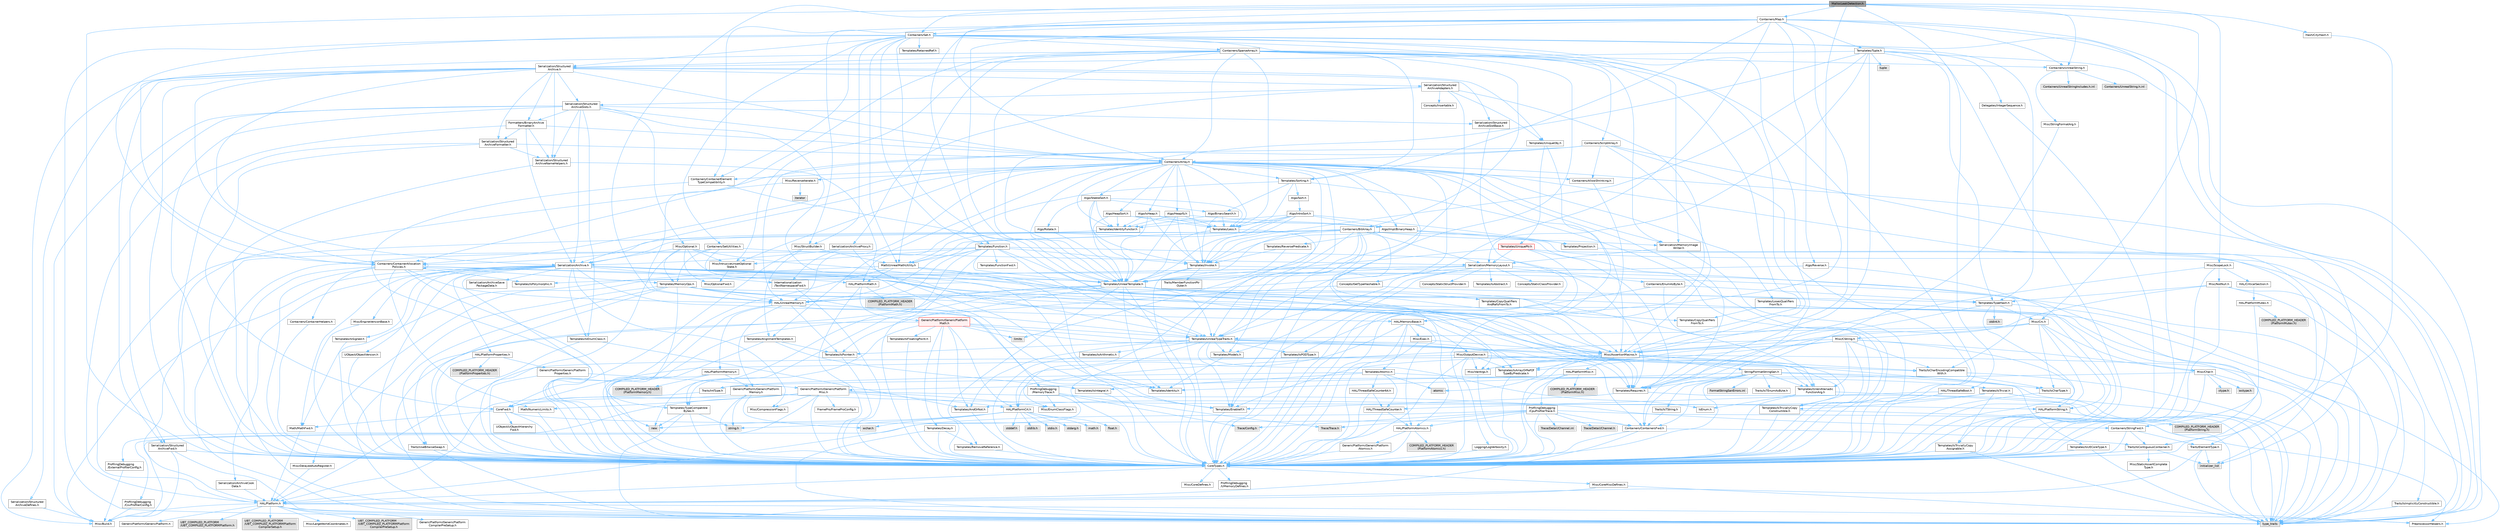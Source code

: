 digraph "MallocLeakDetection.h"
{
 // INTERACTIVE_SVG=YES
 // LATEX_PDF_SIZE
  bgcolor="transparent";
  edge [fontname=Helvetica,fontsize=10,labelfontname=Helvetica,labelfontsize=10];
  node [fontname=Helvetica,fontsize=10,shape=box,height=0.2,width=0.4];
  Node1 [id="Node000001",label="MallocLeakDetection.h",height=0.2,width=0.4,color="gray40", fillcolor="grey60", style="filled", fontcolor="black",tooltip=" "];
  Node1 -> Node2 [id="edge1_Node000001_Node000002",color="steelblue1",style="solid",tooltip=" "];
  Node2 [id="Node000002",label="Containers/Array.h",height=0.2,width=0.4,color="grey40", fillcolor="white", style="filled",URL="$df/dd0/Array_8h.html",tooltip=" "];
  Node2 -> Node3 [id="edge2_Node000002_Node000003",color="steelblue1",style="solid",tooltip=" "];
  Node3 [id="Node000003",label="CoreTypes.h",height=0.2,width=0.4,color="grey40", fillcolor="white", style="filled",URL="$dc/dec/CoreTypes_8h.html",tooltip=" "];
  Node3 -> Node4 [id="edge3_Node000003_Node000004",color="steelblue1",style="solid",tooltip=" "];
  Node4 [id="Node000004",label="HAL/Platform.h",height=0.2,width=0.4,color="grey40", fillcolor="white", style="filled",URL="$d9/dd0/Platform_8h.html",tooltip=" "];
  Node4 -> Node5 [id="edge4_Node000004_Node000005",color="steelblue1",style="solid",tooltip=" "];
  Node5 [id="Node000005",label="Misc/Build.h",height=0.2,width=0.4,color="grey40", fillcolor="white", style="filled",URL="$d3/dbb/Build_8h.html",tooltip=" "];
  Node4 -> Node6 [id="edge5_Node000004_Node000006",color="steelblue1",style="solid",tooltip=" "];
  Node6 [id="Node000006",label="Misc/LargeWorldCoordinates.h",height=0.2,width=0.4,color="grey40", fillcolor="white", style="filled",URL="$d2/dcb/LargeWorldCoordinates_8h.html",tooltip=" "];
  Node4 -> Node7 [id="edge6_Node000004_Node000007",color="steelblue1",style="solid",tooltip=" "];
  Node7 [id="Node000007",label="type_traits",height=0.2,width=0.4,color="grey60", fillcolor="#E0E0E0", style="filled",tooltip=" "];
  Node4 -> Node8 [id="edge7_Node000004_Node000008",color="steelblue1",style="solid",tooltip=" "];
  Node8 [id="Node000008",label="PreprocessorHelpers.h",height=0.2,width=0.4,color="grey40", fillcolor="white", style="filled",URL="$db/ddb/PreprocessorHelpers_8h.html",tooltip=" "];
  Node4 -> Node9 [id="edge8_Node000004_Node000009",color="steelblue1",style="solid",tooltip=" "];
  Node9 [id="Node000009",label="UBT_COMPILED_PLATFORM\l/UBT_COMPILED_PLATFORMPlatform\lCompilerPreSetup.h",height=0.2,width=0.4,color="grey60", fillcolor="#E0E0E0", style="filled",tooltip=" "];
  Node4 -> Node10 [id="edge9_Node000004_Node000010",color="steelblue1",style="solid",tooltip=" "];
  Node10 [id="Node000010",label="GenericPlatform/GenericPlatform\lCompilerPreSetup.h",height=0.2,width=0.4,color="grey40", fillcolor="white", style="filled",URL="$d9/dc8/GenericPlatformCompilerPreSetup_8h.html",tooltip=" "];
  Node4 -> Node11 [id="edge10_Node000004_Node000011",color="steelblue1",style="solid",tooltip=" "];
  Node11 [id="Node000011",label="GenericPlatform/GenericPlatform.h",height=0.2,width=0.4,color="grey40", fillcolor="white", style="filled",URL="$d6/d84/GenericPlatform_8h.html",tooltip=" "];
  Node4 -> Node12 [id="edge11_Node000004_Node000012",color="steelblue1",style="solid",tooltip=" "];
  Node12 [id="Node000012",label="UBT_COMPILED_PLATFORM\l/UBT_COMPILED_PLATFORMPlatform.h",height=0.2,width=0.4,color="grey60", fillcolor="#E0E0E0", style="filled",tooltip=" "];
  Node4 -> Node13 [id="edge12_Node000004_Node000013",color="steelblue1",style="solid",tooltip=" "];
  Node13 [id="Node000013",label="UBT_COMPILED_PLATFORM\l/UBT_COMPILED_PLATFORMPlatform\lCompilerSetup.h",height=0.2,width=0.4,color="grey60", fillcolor="#E0E0E0", style="filled",tooltip=" "];
  Node3 -> Node14 [id="edge13_Node000003_Node000014",color="steelblue1",style="solid",tooltip=" "];
  Node14 [id="Node000014",label="ProfilingDebugging\l/UMemoryDefines.h",height=0.2,width=0.4,color="grey40", fillcolor="white", style="filled",URL="$d2/da2/UMemoryDefines_8h.html",tooltip=" "];
  Node3 -> Node15 [id="edge14_Node000003_Node000015",color="steelblue1",style="solid",tooltip=" "];
  Node15 [id="Node000015",label="Misc/CoreMiscDefines.h",height=0.2,width=0.4,color="grey40", fillcolor="white", style="filled",URL="$da/d38/CoreMiscDefines_8h.html",tooltip=" "];
  Node15 -> Node4 [id="edge15_Node000015_Node000004",color="steelblue1",style="solid",tooltip=" "];
  Node15 -> Node8 [id="edge16_Node000015_Node000008",color="steelblue1",style="solid",tooltip=" "];
  Node3 -> Node16 [id="edge17_Node000003_Node000016",color="steelblue1",style="solid",tooltip=" "];
  Node16 [id="Node000016",label="Misc/CoreDefines.h",height=0.2,width=0.4,color="grey40", fillcolor="white", style="filled",URL="$d3/dd2/CoreDefines_8h.html",tooltip=" "];
  Node2 -> Node17 [id="edge18_Node000002_Node000017",color="steelblue1",style="solid",tooltip=" "];
  Node17 [id="Node000017",label="Misc/AssertionMacros.h",height=0.2,width=0.4,color="grey40", fillcolor="white", style="filled",URL="$d0/dfa/AssertionMacros_8h.html",tooltip=" "];
  Node17 -> Node3 [id="edge19_Node000017_Node000003",color="steelblue1",style="solid",tooltip=" "];
  Node17 -> Node4 [id="edge20_Node000017_Node000004",color="steelblue1",style="solid",tooltip=" "];
  Node17 -> Node18 [id="edge21_Node000017_Node000018",color="steelblue1",style="solid",tooltip=" "];
  Node18 [id="Node000018",label="HAL/PlatformMisc.h",height=0.2,width=0.4,color="grey40", fillcolor="white", style="filled",URL="$d0/df5/PlatformMisc_8h.html",tooltip=" "];
  Node18 -> Node3 [id="edge22_Node000018_Node000003",color="steelblue1",style="solid",tooltip=" "];
  Node18 -> Node19 [id="edge23_Node000018_Node000019",color="steelblue1",style="solid",tooltip=" "];
  Node19 [id="Node000019",label="GenericPlatform/GenericPlatform\lMisc.h",height=0.2,width=0.4,color="grey40", fillcolor="white", style="filled",URL="$db/d9a/GenericPlatformMisc_8h.html",tooltip=" "];
  Node19 -> Node20 [id="edge24_Node000019_Node000020",color="steelblue1",style="solid",tooltip=" "];
  Node20 [id="Node000020",label="Containers/StringFwd.h",height=0.2,width=0.4,color="grey40", fillcolor="white", style="filled",URL="$df/d37/StringFwd_8h.html",tooltip=" "];
  Node20 -> Node3 [id="edge25_Node000020_Node000003",color="steelblue1",style="solid",tooltip=" "];
  Node20 -> Node21 [id="edge26_Node000020_Node000021",color="steelblue1",style="solid",tooltip=" "];
  Node21 [id="Node000021",label="Traits/ElementType.h",height=0.2,width=0.4,color="grey40", fillcolor="white", style="filled",URL="$d5/d4f/ElementType_8h.html",tooltip=" "];
  Node21 -> Node4 [id="edge27_Node000021_Node000004",color="steelblue1",style="solid",tooltip=" "];
  Node21 -> Node22 [id="edge28_Node000021_Node000022",color="steelblue1",style="solid",tooltip=" "];
  Node22 [id="Node000022",label="initializer_list",height=0.2,width=0.4,color="grey60", fillcolor="#E0E0E0", style="filled",tooltip=" "];
  Node21 -> Node7 [id="edge29_Node000021_Node000007",color="steelblue1",style="solid",tooltip=" "];
  Node20 -> Node23 [id="edge30_Node000020_Node000023",color="steelblue1",style="solid",tooltip=" "];
  Node23 [id="Node000023",label="Traits/IsContiguousContainer.h",height=0.2,width=0.4,color="grey40", fillcolor="white", style="filled",URL="$d5/d3c/IsContiguousContainer_8h.html",tooltip=" "];
  Node23 -> Node3 [id="edge31_Node000023_Node000003",color="steelblue1",style="solid",tooltip=" "];
  Node23 -> Node24 [id="edge32_Node000023_Node000024",color="steelblue1",style="solid",tooltip=" "];
  Node24 [id="Node000024",label="Misc/StaticAssertComplete\lType.h",height=0.2,width=0.4,color="grey40", fillcolor="white", style="filled",URL="$d5/d4e/StaticAssertCompleteType_8h.html",tooltip=" "];
  Node23 -> Node22 [id="edge33_Node000023_Node000022",color="steelblue1",style="solid",tooltip=" "];
  Node19 -> Node25 [id="edge34_Node000019_Node000025",color="steelblue1",style="solid",tooltip=" "];
  Node25 [id="Node000025",label="CoreFwd.h",height=0.2,width=0.4,color="grey40", fillcolor="white", style="filled",URL="$d1/d1e/CoreFwd_8h.html",tooltip=" "];
  Node25 -> Node3 [id="edge35_Node000025_Node000003",color="steelblue1",style="solid",tooltip=" "];
  Node25 -> Node26 [id="edge36_Node000025_Node000026",color="steelblue1",style="solid",tooltip=" "];
  Node26 [id="Node000026",label="Containers/ContainersFwd.h",height=0.2,width=0.4,color="grey40", fillcolor="white", style="filled",URL="$d4/d0a/ContainersFwd_8h.html",tooltip=" "];
  Node26 -> Node4 [id="edge37_Node000026_Node000004",color="steelblue1",style="solid",tooltip=" "];
  Node26 -> Node3 [id="edge38_Node000026_Node000003",color="steelblue1",style="solid",tooltip=" "];
  Node26 -> Node23 [id="edge39_Node000026_Node000023",color="steelblue1",style="solid",tooltip=" "];
  Node25 -> Node27 [id="edge40_Node000025_Node000027",color="steelblue1",style="solid",tooltip=" "];
  Node27 [id="Node000027",label="Math/MathFwd.h",height=0.2,width=0.4,color="grey40", fillcolor="white", style="filled",URL="$d2/d10/MathFwd_8h.html",tooltip=" "];
  Node27 -> Node4 [id="edge41_Node000027_Node000004",color="steelblue1",style="solid",tooltip=" "];
  Node25 -> Node28 [id="edge42_Node000025_Node000028",color="steelblue1",style="solid",tooltip=" "];
  Node28 [id="Node000028",label="UObject/UObjectHierarchy\lFwd.h",height=0.2,width=0.4,color="grey40", fillcolor="white", style="filled",URL="$d3/d13/UObjectHierarchyFwd_8h.html",tooltip=" "];
  Node19 -> Node3 [id="edge43_Node000019_Node000003",color="steelblue1",style="solid",tooltip=" "];
  Node19 -> Node29 [id="edge44_Node000019_Node000029",color="steelblue1",style="solid",tooltip=" "];
  Node29 [id="Node000029",label="FramePro/FrameProConfig.h",height=0.2,width=0.4,color="grey40", fillcolor="white", style="filled",URL="$d7/d90/FrameProConfig_8h.html",tooltip=" "];
  Node19 -> Node30 [id="edge45_Node000019_Node000030",color="steelblue1",style="solid",tooltip=" "];
  Node30 [id="Node000030",label="HAL/PlatformCrt.h",height=0.2,width=0.4,color="grey40", fillcolor="white", style="filled",URL="$d8/d75/PlatformCrt_8h.html",tooltip=" "];
  Node30 -> Node31 [id="edge46_Node000030_Node000031",color="steelblue1",style="solid",tooltip=" "];
  Node31 [id="Node000031",label="new",height=0.2,width=0.4,color="grey60", fillcolor="#E0E0E0", style="filled",tooltip=" "];
  Node30 -> Node32 [id="edge47_Node000030_Node000032",color="steelblue1",style="solid",tooltip=" "];
  Node32 [id="Node000032",label="wchar.h",height=0.2,width=0.4,color="grey60", fillcolor="#E0E0E0", style="filled",tooltip=" "];
  Node30 -> Node33 [id="edge48_Node000030_Node000033",color="steelblue1",style="solid",tooltip=" "];
  Node33 [id="Node000033",label="stddef.h",height=0.2,width=0.4,color="grey60", fillcolor="#E0E0E0", style="filled",tooltip=" "];
  Node30 -> Node34 [id="edge49_Node000030_Node000034",color="steelblue1",style="solid",tooltip=" "];
  Node34 [id="Node000034",label="stdlib.h",height=0.2,width=0.4,color="grey60", fillcolor="#E0E0E0", style="filled",tooltip=" "];
  Node30 -> Node35 [id="edge50_Node000030_Node000035",color="steelblue1",style="solid",tooltip=" "];
  Node35 [id="Node000035",label="stdio.h",height=0.2,width=0.4,color="grey60", fillcolor="#E0E0E0", style="filled",tooltip=" "];
  Node30 -> Node36 [id="edge51_Node000030_Node000036",color="steelblue1",style="solid",tooltip=" "];
  Node36 [id="Node000036",label="stdarg.h",height=0.2,width=0.4,color="grey60", fillcolor="#E0E0E0", style="filled",tooltip=" "];
  Node30 -> Node37 [id="edge52_Node000030_Node000037",color="steelblue1",style="solid",tooltip=" "];
  Node37 [id="Node000037",label="math.h",height=0.2,width=0.4,color="grey60", fillcolor="#E0E0E0", style="filled",tooltip=" "];
  Node30 -> Node38 [id="edge53_Node000030_Node000038",color="steelblue1",style="solid",tooltip=" "];
  Node38 [id="Node000038",label="float.h",height=0.2,width=0.4,color="grey60", fillcolor="#E0E0E0", style="filled",tooltip=" "];
  Node30 -> Node39 [id="edge54_Node000030_Node000039",color="steelblue1",style="solid",tooltip=" "];
  Node39 [id="Node000039",label="string.h",height=0.2,width=0.4,color="grey60", fillcolor="#E0E0E0", style="filled",tooltip=" "];
  Node19 -> Node40 [id="edge55_Node000019_Node000040",color="steelblue1",style="solid",tooltip=" "];
  Node40 [id="Node000040",label="Math/NumericLimits.h",height=0.2,width=0.4,color="grey40", fillcolor="white", style="filled",URL="$df/d1b/NumericLimits_8h.html",tooltip=" "];
  Node40 -> Node3 [id="edge56_Node000040_Node000003",color="steelblue1",style="solid",tooltip=" "];
  Node19 -> Node41 [id="edge57_Node000019_Node000041",color="steelblue1",style="solid",tooltip=" "];
  Node41 [id="Node000041",label="Misc/CompressionFlags.h",height=0.2,width=0.4,color="grey40", fillcolor="white", style="filled",URL="$d9/d76/CompressionFlags_8h.html",tooltip=" "];
  Node19 -> Node42 [id="edge58_Node000019_Node000042",color="steelblue1",style="solid",tooltip=" "];
  Node42 [id="Node000042",label="Misc/EnumClassFlags.h",height=0.2,width=0.4,color="grey40", fillcolor="white", style="filled",URL="$d8/de7/EnumClassFlags_8h.html",tooltip=" "];
  Node19 -> Node43 [id="edge59_Node000019_Node000043",color="steelblue1",style="solid",tooltip=" "];
  Node43 [id="Node000043",label="ProfilingDebugging\l/CsvProfilerConfig.h",height=0.2,width=0.4,color="grey40", fillcolor="white", style="filled",URL="$d3/d88/CsvProfilerConfig_8h.html",tooltip=" "];
  Node43 -> Node5 [id="edge60_Node000043_Node000005",color="steelblue1",style="solid",tooltip=" "];
  Node19 -> Node44 [id="edge61_Node000019_Node000044",color="steelblue1",style="solid",tooltip=" "];
  Node44 [id="Node000044",label="ProfilingDebugging\l/ExternalProfilerConfig.h",height=0.2,width=0.4,color="grey40", fillcolor="white", style="filled",URL="$d3/dbb/ExternalProfilerConfig_8h.html",tooltip=" "];
  Node44 -> Node5 [id="edge62_Node000044_Node000005",color="steelblue1",style="solid",tooltip=" "];
  Node18 -> Node45 [id="edge63_Node000018_Node000045",color="steelblue1",style="solid",tooltip=" "];
  Node45 [id="Node000045",label="COMPILED_PLATFORM_HEADER\l(PlatformMisc.h)",height=0.2,width=0.4,color="grey60", fillcolor="#E0E0E0", style="filled",tooltip=" "];
  Node18 -> Node46 [id="edge64_Node000018_Node000046",color="steelblue1",style="solid",tooltip=" "];
  Node46 [id="Node000046",label="ProfilingDebugging\l/CpuProfilerTrace.h",height=0.2,width=0.4,color="grey40", fillcolor="white", style="filled",URL="$da/dcb/CpuProfilerTrace_8h.html",tooltip=" "];
  Node46 -> Node3 [id="edge65_Node000046_Node000003",color="steelblue1",style="solid",tooltip=" "];
  Node46 -> Node26 [id="edge66_Node000046_Node000026",color="steelblue1",style="solid",tooltip=" "];
  Node46 -> Node47 [id="edge67_Node000046_Node000047",color="steelblue1",style="solid",tooltip=" "];
  Node47 [id="Node000047",label="HAL/PlatformAtomics.h",height=0.2,width=0.4,color="grey40", fillcolor="white", style="filled",URL="$d3/d36/PlatformAtomics_8h.html",tooltip=" "];
  Node47 -> Node3 [id="edge68_Node000047_Node000003",color="steelblue1",style="solid",tooltip=" "];
  Node47 -> Node48 [id="edge69_Node000047_Node000048",color="steelblue1",style="solid",tooltip=" "];
  Node48 [id="Node000048",label="GenericPlatform/GenericPlatform\lAtomics.h",height=0.2,width=0.4,color="grey40", fillcolor="white", style="filled",URL="$da/d72/GenericPlatformAtomics_8h.html",tooltip=" "];
  Node48 -> Node3 [id="edge70_Node000048_Node000003",color="steelblue1",style="solid",tooltip=" "];
  Node47 -> Node49 [id="edge71_Node000047_Node000049",color="steelblue1",style="solid",tooltip=" "];
  Node49 [id="Node000049",label="COMPILED_PLATFORM_HEADER\l(PlatformAtomics.h)",height=0.2,width=0.4,color="grey60", fillcolor="#E0E0E0", style="filled",tooltip=" "];
  Node46 -> Node8 [id="edge72_Node000046_Node000008",color="steelblue1",style="solid",tooltip=" "];
  Node46 -> Node5 [id="edge73_Node000046_Node000005",color="steelblue1",style="solid",tooltip=" "];
  Node46 -> Node50 [id="edge74_Node000046_Node000050",color="steelblue1",style="solid",tooltip=" "];
  Node50 [id="Node000050",label="Trace/Config.h",height=0.2,width=0.4,color="grey60", fillcolor="#E0E0E0", style="filled",tooltip=" "];
  Node46 -> Node51 [id="edge75_Node000046_Node000051",color="steelblue1",style="solid",tooltip=" "];
  Node51 [id="Node000051",label="Trace/Detail/Channel.h",height=0.2,width=0.4,color="grey60", fillcolor="#E0E0E0", style="filled",tooltip=" "];
  Node46 -> Node52 [id="edge76_Node000046_Node000052",color="steelblue1",style="solid",tooltip=" "];
  Node52 [id="Node000052",label="Trace/Detail/Channel.inl",height=0.2,width=0.4,color="grey60", fillcolor="#E0E0E0", style="filled",tooltip=" "];
  Node46 -> Node53 [id="edge77_Node000046_Node000053",color="steelblue1",style="solid",tooltip=" "];
  Node53 [id="Node000053",label="Trace/Trace.h",height=0.2,width=0.4,color="grey60", fillcolor="#E0E0E0", style="filled",tooltip=" "];
  Node17 -> Node8 [id="edge78_Node000017_Node000008",color="steelblue1",style="solid",tooltip=" "];
  Node17 -> Node54 [id="edge79_Node000017_Node000054",color="steelblue1",style="solid",tooltip=" "];
  Node54 [id="Node000054",label="Templates/EnableIf.h",height=0.2,width=0.4,color="grey40", fillcolor="white", style="filled",URL="$d7/d60/EnableIf_8h.html",tooltip=" "];
  Node54 -> Node3 [id="edge80_Node000054_Node000003",color="steelblue1",style="solid",tooltip=" "];
  Node17 -> Node55 [id="edge81_Node000017_Node000055",color="steelblue1",style="solid",tooltip=" "];
  Node55 [id="Node000055",label="Templates/IsArrayOrRefOf\lTypeByPredicate.h",height=0.2,width=0.4,color="grey40", fillcolor="white", style="filled",URL="$d6/da1/IsArrayOrRefOfTypeByPredicate_8h.html",tooltip=" "];
  Node55 -> Node3 [id="edge82_Node000055_Node000003",color="steelblue1",style="solid",tooltip=" "];
  Node17 -> Node56 [id="edge83_Node000017_Node000056",color="steelblue1",style="solid",tooltip=" "];
  Node56 [id="Node000056",label="Templates/IsValidVariadic\lFunctionArg.h",height=0.2,width=0.4,color="grey40", fillcolor="white", style="filled",URL="$d0/dc8/IsValidVariadicFunctionArg_8h.html",tooltip=" "];
  Node56 -> Node3 [id="edge84_Node000056_Node000003",color="steelblue1",style="solid",tooltip=" "];
  Node56 -> Node57 [id="edge85_Node000056_Node000057",color="steelblue1",style="solid",tooltip=" "];
  Node57 [id="Node000057",label="IsEnum.h",height=0.2,width=0.4,color="grey40", fillcolor="white", style="filled",URL="$d4/de5/IsEnum_8h.html",tooltip=" "];
  Node56 -> Node7 [id="edge86_Node000056_Node000007",color="steelblue1",style="solid",tooltip=" "];
  Node17 -> Node58 [id="edge87_Node000017_Node000058",color="steelblue1",style="solid",tooltip=" "];
  Node58 [id="Node000058",label="Traits/IsCharEncodingCompatible\lWith.h",height=0.2,width=0.4,color="grey40", fillcolor="white", style="filled",URL="$df/dd1/IsCharEncodingCompatibleWith_8h.html",tooltip=" "];
  Node58 -> Node7 [id="edge88_Node000058_Node000007",color="steelblue1",style="solid",tooltip=" "];
  Node58 -> Node59 [id="edge89_Node000058_Node000059",color="steelblue1",style="solid",tooltip=" "];
  Node59 [id="Node000059",label="Traits/IsCharType.h",height=0.2,width=0.4,color="grey40", fillcolor="white", style="filled",URL="$db/d51/IsCharType_8h.html",tooltip=" "];
  Node59 -> Node3 [id="edge90_Node000059_Node000003",color="steelblue1",style="solid",tooltip=" "];
  Node17 -> Node60 [id="edge91_Node000017_Node000060",color="steelblue1",style="solid",tooltip=" "];
  Node60 [id="Node000060",label="Misc/VarArgs.h",height=0.2,width=0.4,color="grey40", fillcolor="white", style="filled",URL="$d5/d6f/VarArgs_8h.html",tooltip=" "];
  Node60 -> Node3 [id="edge92_Node000060_Node000003",color="steelblue1",style="solid",tooltip=" "];
  Node17 -> Node61 [id="edge93_Node000017_Node000061",color="steelblue1",style="solid",tooltip=" "];
  Node61 [id="Node000061",label="String/FormatStringSan.h",height=0.2,width=0.4,color="grey40", fillcolor="white", style="filled",URL="$d3/d8b/FormatStringSan_8h.html",tooltip=" "];
  Node61 -> Node7 [id="edge94_Node000061_Node000007",color="steelblue1",style="solid",tooltip=" "];
  Node61 -> Node3 [id="edge95_Node000061_Node000003",color="steelblue1",style="solid",tooltip=" "];
  Node61 -> Node62 [id="edge96_Node000061_Node000062",color="steelblue1",style="solid",tooltip=" "];
  Node62 [id="Node000062",label="Templates/Requires.h",height=0.2,width=0.4,color="grey40", fillcolor="white", style="filled",URL="$dc/d96/Requires_8h.html",tooltip=" "];
  Node62 -> Node54 [id="edge97_Node000062_Node000054",color="steelblue1",style="solid",tooltip=" "];
  Node62 -> Node7 [id="edge98_Node000062_Node000007",color="steelblue1",style="solid",tooltip=" "];
  Node61 -> Node63 [id="edge99_Node000061_Node000063",color="steelblue1",style="solid",tooltip=" "];
  Node63 [id="Node000063",label="Templates/Identity.h",height=0.2,width=0.4,color="grey40", fillcolor="white", style="filled",URL="$d0/dd5/Identity_8h.html",tooltip=" "];
  Node61 -> Node56 [id="edge100_Node000061_Node000056",color="steelblue1",style="solid",tooltip=" "];
  Node61 -> Node59 [id="edge101_Node000061_Node000059",color="steelblue1",style="solid",tooltip=" "];
  Node61 -> Node64 [id="edge102_Node000061_Node000064",color="steelblue1",style="solid",tooltip=" "];
  Node64 [id="Node000064",label="Traits/IsTEnumAsByte.h",height=0.2,width=0.4,color="grey40", fillcolor="white", style="filled",URL="$d1/de6/IsTEnumAsByte_8h.html",tooltip=" "];
  Node61 -> Node65 [id="edge103_Node000061_Node000065",color="steelblue1",style="solid",tooltip=" "];
  Node65 [id="Node000065",label="Traits/IsTString.h",height=0.2,width=0.4,color="grey40", fillcolor="white", style="filled",URL="$d0/df8/IsTString_8h.html",tooltip=" "];
  Node65 -> Node26 [id="edge104_Node000065_Node000026",color="steelblue1",style="solid",tooltip=" "];
  Node61 -> Node26 [id="edge105_Node000061_Node000026",color="steelblue1",style="solid",tooltip=" "];
  Node61 -> Node66 [id="edge106_Node000061_Node000066",color="steelblue1",style="solid",tooltip=" "];
  Node66 [id="Node000066",label="FormatStringSanErrors.inl",height=0.2,width=0.4,color="grey60", fillcolor="#E0E0E0", style="filled",tooltip=" "];
  Node17 -> Node67 [id="edge107_Node000017_Node000067",color="steelblue1",style="solid",tooltip=" "];
  Node67 [id="Node000067",label="atomic",height=0.2,width=0.4,color="grey60", fillcolor="#E0E0E0", style="filled",tooltip=" "];
  Node2 -> Node68 [id="edge108_Node000002_Node000068",color="steelblue1",style="solid",tooltip=" "];
  Node68 [id="Node000068",label="Misc/IntrusiveUnsetOptional\lState.h",height=0.2,width=0.4,color="grey40", fillcolor="white", style="filled",URL="$d2/d0a/IntrusiveUnsetOptionalState_8h.html",tooltip=" "];
  Node68 -> Node69 [id="edge109_Node000068_Node000069",color="steelblue1",style="solid",tooltip=" "];
  Node69 [id="Node000069",label="Misc/OptionalFwd.h",height=0.2,width=0.4,color="grey40", fillcolor="white", style="filled",URL="$dc/d50/OptionalFwd_8h.html",tooltip=" "];
  Node2 -> Node70 [id="edge110_Node000002_Node000070",color="steelblue1",style="solid",tooltip=" "];
  Node70 [id="Node000070",label="Misc/ReverseIterate.h",height=0.2,width=0.4,color="grey40", fillcolor="white", style="filled",URL="$db/de3/ReverseIterate_8h.html",tooltip=" "];
  Node70 -> Node4 [id="edge111_Node000070_Node000004",color="steelblue1",style="solid",tooltip=" "];
  Node70 -> Node71 [id="edge112_Node000070_Node000071",color="steelblue1",style="solid",tooltip=" "];
  Node71 [id="Node000071",label="iterator",height=0.2,width=0.4,color="grey60", fillcolor="#E0E0E0", style="filled",tooltip=" "];
  Node2 -> Node72 [id="edge113_Node000002_Node000072",color="steelblue1",style="solid",tooltip=" "];
  Node72 [id="Node000072",label="HAL/UnrealMemory.h",height=0.2,width=0.4,color="grey40", fillcolor="white", style="filled",URL="$d9/d96/UnrealMemory_8h.html",tooltip=" "];
  Node72 -> Node3 [id="edge114_Node000072_Node000003",color="steelblue1",style="solid",tooltip=" "];
  Node72 -> Node73 [id="edge115_Node000072_Node000073",color="steelblue1",style="solid",tooltip=" "];
  Node73 [id="Node000073",label="GenericPlatform/GenericPlatform\lMemory.h",height=0.2,width=0.4,color="grey40", fillcolor="white", style="filled",URL="$dd/d22/GenericPlatformMemory_8h.html",tooltip=" "];
  Node73 -> Node25 [id="edge116_Node000073_Node000025",color="steelblue1",style="solid",tooltip=" "];
  Node73 -> Node3 [id="edge117_Node000073_Node000003",color="steelblue1",style="solid",tooltip=" "];
  Node73 -> Node74 [id="edge118_Node000073_Node000074",color="steelblue1",style="solid",tooltip=" "];
  Node74 [id="Node000074",label="HAL/PlatformString.h",height=0.2,width=0.4,color="grey40", fillcolor="white", style="filled",URL="$db/db5/PlatformString_8h.html",tooltip=" "];
  Node74 -> Node3 [id="edge119_Node000074_Node000003",color="steelblue1",style="solid",tooltip=" "];
  Node74 -> Node75 [id="edge120_Node000074_Node000075",color="steelblue1",style="solid",tooltip=" "];
  Node75 [id="Node000075",label="COMPILED_PLATFORM_HEADER\l(PlatformString.h)",height=0.2,width=0.4,color="grey60", fillcolor="#E0E0E0", style="filled",tooltip=" "];
  Node73 -> Node39 [id="edge121_Node000073_Node000039",color="steelblue1",style="solid",tooltip=" "];
  Node73 -> Node32 [id="edge122_Node000073_Node000032",color="steelblue1",style="solid",tooltip=" "];
  Node72 -> Node76 [id="edge123_Node000072_Node000076",color="steelblue1",style="solid",tooltip=" "];
  Node76 [id="Node000076",label="HAL/MemoryBase.h",height=0.2,width=0.4,color="grey40", fillcolor="white", style="filled",URL="$d6/d9f/MemoryBase_8h.html",tooltip=" "];
  Node76 -> Node3 [id="edge124_Node000076_Node000003",color="steelblue1",style="solid",tooltip=" "];
  Node76 -> Node47 [id="edge125_Node000076_Node000047",color="steelblue1",style="solid",tooltip=" "];
  Node76 -> Node30 [id="edge126_Node000076_Node000030",color="steelblue1",style="solid",tooltip=" "];
  Node76 -> Node77 [id="edge127_Node000076_Node000077",color="steelblue1",style="solid",tooltip=" "];
  Node77 [id="Node000077",label="Misc/Exec.h",height=0.2,width=0.4,color="grey40", fillcolor="white", style="filled",URL="$de/ddb/Exec_8h.html",tooltip=" "];
  Node77 -> Node3 [id="edge128_Node000077_Node000003",color="steelblue1",style="solid",tooltip=" "];
  Node77 -> Node17 [id="edge129_Node000077_Node000017",color="steelblue1",style="solid",tooltip=" "];
  Node76 -> Node78 [id="edge130_Node000076_Node000078",color="steelblue1",style="solid",tooltip=" "];
  Node78 [id="Node000078",label="Misc/OutputDevice.h",height=0.2,width=0.4,color="grey40", fillcolor="white", style="filled",URL="$d7/d32/OutputDevice_8h.html",tooltip=" "];
  Node78 -> Node25 [id="edge131_Node000078_Node000025",color="steelblue1",style="solid",tooltip=" "];
  Node78 -> Node3 [id="edge132_Node000078_Node000003",color="steelblue1",style="solid",tooltip=" "];
  Node78 -> Node79 [id="edge133_Node000078_Node000079",color="steelblue1",style="solid",tooltip=" "];
  Node79 [id="Node000079",label="Logging/LogVerbosity.h",height=0.2,width=0.4,color="grey40", fillcolor="white", style="filled",URL="$d2/d8f/LogVerbosity_8h.html",tooltip=" "];
  Node79 -> Node3 [id="edge134_Node000079_Node000003",color="steelblue1",style="solid",tooltip=" "];
  Node78 -> Node60 [id="edge135_Node000078_Node000060",color="steelblue1",style="solid",tooltip=" "];
  Node78 -> Node55 [id="edge136_Node000078_Node000055",color="steelblue1",style="solid",tooltip=" "];
  Node78 -> Node56 [id="edge137_Node000078_Node000056",color="steelblue1",style="solid",tooltip=" "];
  Node78 -> Node58 [id="edge138_Node000078_Node000058",color="steelblue1",style="solid",tooltip=" "];
  Node76 -> Node80 [id="edge139_Node000076_Node000080",color="steelblue1",style="solid",tooltip=" "];
  Node80 [id="Node000080",label="Templates/Atomic.h",height=0.2,width=0.4,color="grey40", fillcolor="white", style="filled",URL="$d3/d91/Atomic_8h.html",tooltip=" "];
  Node80 -> Node81 [id="edge140_Node000080_Node000081",color="steelblue1",style="solid",tooltip=" "];
  Node81 [id="Node000081",label="HAL/ThreadSafeCounter.h",height=0.2,width=0.4,color="grey40", fillcolor="white", style="filled",URL="$dc/dc9/ThreadSafeCounter_8h.html",tooltip=" "];
  Node81 -> Node3 [id="edge141_Node000081_Node000003",color="steelblue1",style="solid",tooltip=" "];
  Node81 -> Node47 [id="edge142_Node000081_Node000047",color="steelblue1",style="solid",tooltip=" "];
  Node80 -> Node82 [id="edge143_Node000080_Node000082",color="steelblue1",style="solid",tooltip=" "];
  Node82 [id="Node000082",label="HAL/ThreadSafeCounter64.h",height=0.2,width=0.4,color="grey40", fillcolor="white", style="filled",URL="$d0/d12/ThreadSafeCounter64_8h.html",tooltip=" "];
  Node82 -> Node3 [id="edge144_Node000082_Node000003",color="steelblue1",style="solid",tooltip=" "];
  Node82 -> Node81 [id="edge145_Node000082_Node000081",color="steelblue1",style="solid",tooltip=" "];
  Node80 -> Node83 [id="edge146_Node000080_Node000083",color="steelblue1",style="solid",tooltip=" "];
  Node83 [id="Node000083",label="Templates/IsIntegral.h",height=0.2,width=0.4,color="grey40", fillcolor="white", style="filled",URL="$da/d64/IsIntegral_8h.html",tooltip=" "];
  Node83 -> Node3 [id="edge147_Node000083_Node000003",color="steelblue1",style="solid",tooltip=" "];
  Node80 -> Node84 [id="edge148_Node000080_Node000084",color="steelblue1",style="solid",tooltip=" "];
  Node84 [id="Node000084",label="Templates/IsTrivial.h",height=0.2,width=0.4,color="grey40", fillcolor="white", style="filled",URL="$da/d4c/IsTrivial_8h.html",tooltip=" "];
  Node84 -> Node85 [id="edge149_Node000084_Node000085",color="steelblue1",style="solid",tooltip=" "];
  Node85 [id="Node000085",label="Templates/AndOrNot.h",height=0.2,width=0.4,color="grey40", fillcolor="white", style="filled",URL="$db/d0a/AndOrNot_8h.html",tooltip=" "];
  Node85 -> Node3 [id="edge150_Node000085_Node000003",color="steelblue1",style="solid",tooltip=" "];
  Node84 -> Node86 [id="edge151_Node000084_Node000086",color="steelblue1",style="solid",tooltip=" "];
  Node86 [id="Node000086",label="Templates/IsTriviallyCopy\lConstructible.h",height=0.2,width=0.4,color="grey40", fillcolor="white", style="filled",URL="$d3/d78/IsTriviallyCopyConstructible_8h.html",tooltip=" "];
  Node86 -> Node3 [id="edge152_Node000086_Node000003",color="steelblue1",style="solid",tooltip=" "];
  Node86 -> Node7 [id="edge153_Node000086_Node000007",color="steelblue1",style="solid",tooltip=" "];
  Node84 -> Node87 [id="edge154_Node000084_Node000087",color="steelblue1",style="solid",tooltip=" "];
  Node87 [id="Node000087",label="Templates/IsTriviallyCopy\lAssignable.h",height=0.2,width=0.4,color="grey40", fillcolor="white", style="filled",URL="$d2/df2/IsTriviallyCopyAssignable_8h.html",tooltip=" "];
  Node87 -> Node3 [id="edge155_Node000087_Node000003",color="steelblue1",style="solid",tooltip=" "];
  Node87 -> Node7 [id="edge156_Node000087_Node000007",color="steelblue1",style="solid",tooltip=" "];
  Node84 -> Node7 [id="edge157_Node000084_Node000007",color="steelblue1",style="solid",tooltip=" "];
  Node80 -> Node88 [id="edge158_Node000080_Node000088",color="steelblue1",style="solid",tooltip=" "];
  Node88 [id="Node000088",label="Traits/IntType.h",height=0.2,width=0.4,color="grey40", fillcolor="white", style="filled",URL="$d7/deb/IntType_8h.html",tooltip=" "];
  Node88 -> Node4 [id="edge159_Node000088_Node000004",color="steelblue1",style="solid",tooltip=" "];
  Node80 -> Node67 [id="edge160_Node000080_Node000067",color="steelblue1",style="solid",tooltip=" "];
  Node72 -> Node89 [id="edge161_Node000072_Node000089",color="steelblue1",style="solid",tooltip=" "];
  Node89 [id="Node000089",label="HAL/PlatformMemory.h",height=0.2,width=0.4,color="grey40", fillcolor="white", style="filled",URL="$de/d68/PlatformMemory_8h.html",tooltip=" "];
  Node89 -> Node3 [id="edge162_Node000089_Node000003",color="steelblue1",style="solid",tooltip=" "];
  Node89 -> Node73 [id="edge163_Node000089_Node000073",color="steelblue1",style="solid",tooltip=" "];
  Node89 -> Node90 [id="edge164_Node000089_Node000090",color="steelblue1",style="solid",tooltip=" "];
  Node90 [id="Node000090",label="COMPILED_PLATFORM_HEADER\l(PlatformMemory.h)",height=0.2,width=0.4,color="grey60", fillcolor="#E0E0E0", style="filled",tooltip=" "];
  Node72 -> Node91 [id="edge165_Node000072_Node000091",color="steelblue1",style="solid",tooltip=" "];
  Node91 [id="Node000091",label="ProfilingDebugging\l/MemoryTrace.h",height=0.2,width=0.4,color="grey40", fillcolor="white", style="filled",URL="$da/dd7/MemoryTrace_8h.html",tooltip=" "];
  Node91 -> Node4 [id="edge166_Node000091_Node000004",color="steelblue1",style="solid",tooltip=" "];
  Node91 -> Node42 [id="edge167_Node000091_Node000042",color="steelblue1",style="solid",tooltip=" "];
  Node91 -> Node50 [id="edge168_Node000091_Node000050",color="steelblue1",style="solid",tooltip=" "];
  Node91 -> Node53 [id="edge169_Node000091_Node000053",color="steelblue1",style="solid",tooltip=" "];
  Node72 -> Node92 [id="edge170_Node000072_Node000092",color="steelblue1",style="solid",tooltip=" "];
  Node92 [id="Node000092",label="Templates/IsPointer.h",height=0.2,width=0.4,color="grey40", fillcolor="white", style="filled",URL="$d7/d05/IsPointer_8h.html",tooltip=" "];
  Node92 -> Node3 [id="edge171_Node000092_Node000003",color="steelblue1",style="solid",tooltip=" "];
  Node2 -> Node93 [id="edge172_Node000002_Node000093",color="steelblue1",style="solid",tooltip=" "];
  Node93 [id="Node000093",label="Templates/UnrealTypeTraits.h",height=0.2,width=0.4,color="grey40", fillcolor="white", style="filled",URL="$d2/d2d/UnrealTypeTraits_8h.html",tooltip=" "];
  Node93 -> Node3 [id="edge173_Node000093_Node000003",color="steelblue1",style="solid",tooltip=" "];
  Node93 -> Node92 [id="edge174_Node000093_Node000092",color="steelblue1",style="solid",tooltip=" "];
  Node93 -> Node17 [id="edge175_Node000093_Node000017",color="steelblue1",style="solid",tooltip=" "];
  Node93 -> Node85 [id="edge176_Node000093_Node000085",color="steelblue1",style="solid",tooltip=" "];
  Node93 -> Node54 [id="edge177_Node000093_Node000054",color="steelblue1",style="solid",tooltip=" "];
  Node93 -> Node94 [id="edge178_Node000093_Node000094",color="steelblue1",style="solid",tooltip=" "];
  Node94 [id="Node000094",label="Templates/IsArithmetic.h",height=0.2,width=0.4,color="grey40", fillcolor="white", style="filled",URL="$d2/d5d/IsArithmetic_8h.html",tooltip=" "];
  Node94 -> Node3 [id="edge179_Node000094_Node000003",color="steelblue1",style="solid",tooltip=" "];
  Node93 -> Node57 [id="edge180_Node000093_Node000057",color="steelblue1",style="solid",tooltip=" "];
  Node93 -> Node95 [id="edge181_Node000093_Node000095",color="steelblue1",style="solid",tooltip=" "];
  Node95 [id="Node000095",label="Templates/Models.h",height=0.2,width=0.4,color="grey40", fillcolor="white", style="filled",URL="$d3/d0c/Models_8h.html",tooltip=" "];
  Node95 -> Node63 [id="edge182_Node000095_Node000063",color="steelblue1",style="solid",tooltip=" "];
  Node93 -> Node96 [id="edge183_Node000093_Node000096",color="steelblue1",style="solid",tooltip=" "];
  Node96 [id="Node000096",label="Templates/IsPODType.h",height=0.2,width=0.4,color="grey40", fillcolor="white", style="filled",URL="$d7/db1/IsPODType_8h.html",tooltip=" "];
  Node96 -> Node3 [id="edge184_Node000096_Node000003",color="steelblue1",style="solid",tooltip=" "];
  Node93 -> Node97 [id="edge185_Node000093_Node000097",color="steelblue1",style="solid",tooltip=" "];
  Node97 [id="Node000097",label="Templates/IsUECoreType.h",height=0.2,width=0.4,color="grey40", fillcolor="white", style="filled",URL="$d1/db8/IsUECoreType_8h.html",tooltip=" "];
  Node97 -> Node3 [id="edge186_Node000097_Node000003",color="steelblue1",style="solid",tooltip=" "];
  Node97 -> Node7 [id="edge187_Node000097_Node000007",color="steelblue1",style="solid",tooltip=" "];
  Node93 -> Node86 [id="edge188_Node000093_Node000086",color="steelblue1",style="solid",tooltip=" "];
  Node2 -> Node98 [id="edge189_Node000002_Node000098",color="steelblue1",style="solid",tooltip=" "];
  Node98 [id="Node000098",label="Templates/UnrealTemplate.h",height=0.2,width=0.4,color="grey40", fillcolor="white", style="filled",URL="$d4/d24/UnrealTemplate_8h.html",tooltip=" "];
  Node98 -> Node3 [id="edge190_Node000098_Node000003",color="steelblue1",style="solid",tooltip=" "];
  Node98 -> Node92 [id="edge191_Node000098_Node000092",color="steelblue1",style="solid",tooltip=" "];
  Node98 -> Node72 [id="edge192_Node000098_Node000072",color="steelblue1",style="solid",tooltip=" "];
  Node98 -> Node99 [id="edge193_Node000098_Node000099",color="steelblue1",style="solid",tooltip=" "];
  Node99 [id="Node000099",label="Templates/CopyQualifiers\lAndRefsFromTo.h",height=0.2,width=0.4,color="grey40", fillcolor="white", style="filled",URL="$d3/db3/CopyQualifiersAndRefsFromTo_8h.html",tooltip=" "];
  Node99 -> Node100 [id="edge194_Node000099_Node000100",color="steelblue1",style="solid",tooltip=" "];
  Node100 [id="Node000100",label="Templates/CopyQualifiers\lFromTo.h",height=0.2,width=0.4,color="grey40", fillcolor="white", style="filled",URL="$d5/db4/CopyQualifiersFromTo_8h.html",tooltip=" "];
  Node98 -> Node93 [id="edge195_Node000098_Node000093",color="steelblue1",style="solid",tooltip=" "];
  Node98 -> Node101 [id="edge196_Node000098_Node000101",color="steelblue1",style="solid",tooltip=" "];
  Node101 [id="Node000101",label="Templates/RemoveReference.h",height=0.2,width=0.4,color="grey40", fillcolor="white", style="filled",URL="$da/dbe/RemoveReference_8h.html",tooltip=" "];
  Node101 -> Node3 [id="edge197_Node000101_Node000003",color="steelblue1",style="solid",tooltip=" "];
  Node98 -> Node62 [id="edge198_Node000098_Node000062",color="steelblue1",style="solid",tooltip=" "];
  Node98 -> Node102 [id="edge199_Node000098_Node000102",color="steelblue1",style="solid",tooltip=" "];
  Node102 [id="Node000102",label="Templates/TypeCompatible\lBytes.h",height=0.2,width=0.4,color="grey40", fillcolor="white", style="filled",URL="$df/d0a/TypeCompatibleBytes_8h.html",tooltip=" "];
  Node102 -> Node3 [id="edge200_Node000102_Node000003",color="steelblue1",style="solid",tooltip=" "];
  Node102 -> Node39 [id="edge201_Node000102_Node000039",color="steelblue1",style="solid",tooltip=" "];
  Node102 -> Node31 [id="edge202_Node000102_Node000031",color="steelblue1",style="solid",tooltip=" "];
  Node102 -> Node7 [id="edge203_Node000102_Node000007",color="steelblue1",style="solid",tooltip=" "];
  Node98 -> Node63 [id="edge204_Node000098_Node000063",color="steelblue1",style="solid",tooltip=" "];
  Node98 -> Node23 [id="edge205_Node000098_Node000023",color="steelblue1",style="solid",tooltip=" "];
  Node98 -> Node103 [id="edge206_Node000098_Node000103",color="steelblue1",style="solid",tooltip=" "];
  Node103 [id="Node000103",label="Traits/UseBitwiseSwap.h",height=0.2,width=0.4,color="grey40", fillcolor="white", style="filled",URL="$db/df3/UseBitwiseSwap_8h.html",tooltip=" "];
  Node103 -> Node3 [id="edge207_Node000103_Node000003",color="steelblue1",style="solid",tooltip=" "];
  Node103 -> Node7 [id="edge208_Node000103_Node000007",color="steelblue1",style="solid",tooltip=" "];
  Node98 -> Node7 [id="edge209_Node000098_Node000007",color="steelblue1",style="solid",tooltip=" "];
  Node2 -> Node104 [id="edge210_Node000002_Node000104",color="steelblue1",style="solid",tooltip=" "];
  Node104 [id="Node000104",label="Containers/AllowShrinking.h",height=0.2,width=0.4,color="grey40", fillcolor="white", style="filled",URL="$d7/d1a/AllowShrinking_8h.html",tooltip=" "];
  Node104 -> Node3 [id="edge211_Node000104_Node000003",color="steelblue1",style="solid",tooltip=" "];
  Node2 -> Node105 [id="edge212_Node000002_Node000105",color="steelblue1",style="solid",tooltip=" "];
  Node105 [id="Node000105",label="Containers/ContainerAllocation\lPolicies.h",height=0.2,width=0.4,color="grey40", fillcolor="white", style="filled",URL="$d7/dff/ContainerAllocationPolicies_8h.html",tooltip=" "];
  Node105 -> Node3 [id="edge213_Node000105_Node000003",color="steelblue1",style="solid",tooltip=" "];
  Node105 -> Node106 [id="edge214_Node000105_Node000106",color="steelblue1",style="solid",tooltip=" "];
  Node106 [id="Node000106",label="Containers/ContainerHelpers.h",height=0.2,width=0.4,color="grey40", fillcolor="white", style="filled",URL="$d7/d33/ContainerHelpers_8h.html",tooltip=" "];
  Node106 -> Node3 [id="edge215_Node000106_Node000003",color="steelblue1",style="solid",tooltip=" "];
  Node105 -> Node105 [id="edge216_Node000105_Node000105",color="steelblue1",style="solid",tooltip=" "];
  Node105 -> Node107 [id="edge217_Node000105_Node000107",color="steelblue1",style="solid",tooltip=" "];
  Node107 [id="Node000107",label="HAL/PlatformMath.h",height=0.2,width=0.4,color="grey40", fillcolor="white", style="filled",URL="$dc/d53/PlatformMath_8h.html",tooltip=" "];
  Node107 -> Node3 [id="edge218_Node000107_Node000003",color="steelblue1",style="solid",tooltip=" "];
  Node107 -> Node108 [id="edge219_Node000107_Node000108",color="steelblue1",style="solid",tooltip=" "];
  Node108 [id="Node000108",label="GenericPlatform/GenericPlatform\lMath.h",height=0.2,width=0.4,color="red", fillcolor="#FFF0F0", style="filled",URL="$d5/d79/GenericPlatformMath_8h.html",tooltip=" "];
  Node108 -> Node3 [id="edge220_Node000108_Node000003",color="steelblue1",style="solid",tooltip=" "];
  Node108 -> Node26 [id="edge221_Node000108_Node000026",color="steelblue1",style="solid",tooltip=" "];
  Node108 -> Node30 [id="edge222_Node000108_Node000030",color="steelblue1",style="solid",tooltip=" "];
  Node108 -> Node85 [id="edge223_Node000108_Node000085",color="steelblue1",style="solid",tooltip=" "];
  Node108 -> Node109 [id="edge224_Node000108_Node000109",color="steelblue1",style="solid",tooltip=" "];
  Node109 [id="Node000109",label="Templates/Decay.h",height=0.2,width=0.4,color="grey40", fillcolor="white", style="filled",URL="$dd/d0f/Decay_8h.html",tooltip=" "];
  Node109 -> Node3 [id="edge225_Node000109_Node000003",color="steelblue1",style="solid",tooltip=" "];
  Node109 -> Node101 [id="edge226_Node000109_Node000101",color="steelblue1",style="solid",tooltip=" "];
  Node109 -> Node7 [id="edge227_Node000109_Node000007",color="steelblue1",style="solid",tooltip=" "];
  Node108 -> Node110 [id="edge228_Node000108_Node000110",color="steelblue1",style="solid",tooltip=" "];
  Node110 [id="Node000110",label="Templates/IsFloatingPoint.h",height=0.2,width=0.4,color="grey40", fillcolor="white", style="filled",URL="$d3/d11/IsFloatingPoint_8h.html",tooltip=" "];
  Node110 -> Node3 [id="edge229_Node000110_Node000003",color="steelblue1",style="solid",tooltip=" "];
  Node108 -> Node93 [id="edge230_Node000108_Node000093",color="steelblue1",style="solid",tooltip=" "];
  Node108 -> Node62 [id="edge231_Node000108_Node000062",color="steelblue1",style="solid",tooltip=" "];
  Node108 -> Node102 [id="edge232_Node000108_Node000102",color="steelblue1",style="solid",tooltip=" "];
  Node108 -> Node113 [id="edge233_Node000108_Node000113",color="steelblue1",style="solid",tooltip=" "];
  Node113 [id="Node000113",label="limits",height=0.2,width=0.4,color="grey60", fillcolor="#E0E0E0", style="filled",tooltip=" "];
  Node108 -> Node7 [id="edge234_Node000108_Node000007",color="steelblue1",style="solid",tooltip=" "];
  Node107 -> Node114 [id="edge235_Node000107_Node000114",color="steelblue1",style="solid",tooltip=" "];
  Node114 [id="Node000114",label="COMPILED_PLATFORM_HEADER\l(PlatformMath.h)",height=0.2,width=0.4,color="grey60", fillcolor="#E0E0E0", style="filled",tooltip=" "];
  Node105 -> Node72 [id="edge236_Node000105_Node000072",color="steelblue1",style="solid",tooltip=" "];
  Node105 -> Node40 [id="edge237_Node000105_Node000040",color="steelblue1",style="solid",tooltip=" "];
  Node105 -> Node17 [id="edge238_Node000105_Node000017",color="steelblue1",style="solid",tooltip=" "];
  Node105 -> Node115 [id="edge239_Node000105_Node000115",color="steelblue1",style="solid",tooltip=" "];
  Node115 [id="Node000115",label="Templates/IsPolymorphic.h",height=0.2,width=0.4,color="grey40", fillcolor="white", style="filled",URL="$dc/d20/IsPolymorphic_8h.html",tooltip=" "];
  Node105 -> Node116 [id="edge240_Node000105_Node000116",color="steelblue1",style="solid",tooltip=" "];
  Node116 [id="Node000116",label="Templates/MemoryOps.h",height=0.2,width=0.4,color="grey40", fillcolor="white", style="filled",URL="$db/dea/MemoryOps_8h.html",tooltip=" "];
  Node116 -> Node3 [id="edge241_Node000116_Node000003",color="steelblue1",style="solid",tooltip=" "];
  Node116 -> Node72 [id="edge242_Node000116_Node000072",color="steelblue1",style="solid",tooltip=" "];
  Node116 -> Node87 [id="edge243_Node000116_Node000087",color="steelblue1",style="solid",tooltip=" "];
  Node116 -> Node86 [id="edge244_Node000116_Node000086",color="steelblue1",style="solid",tooltip=" "];
  Node116 -> Node62 [id="edge245_Node000116_Node000062",color="steelblue1",style="solid",tooltip=" "];
  Node116 -> Node93 [id="edge246_Node000116_Node000093",color="steelblue1",style="solid",tooltip=" "];
  Node116 -> Node103 [id="edge247_Node000116_Node000103",color="steelblue1",style="solid",tooltip=" "];
  Node116 -> Node31 [id="edge248_Node000116_Node000031",color="steelblue1",style="solid",tooltip=" "];
  Node116 -> Node7 [id="edge249_Node000116_Node000007",color="steelblue1",style="solid",tooltip=" "];
  Node105 -> Node102 [id="edge250_Node000105_Node000102",color="steelblue1",style="solid",tooltip=" "];
  Node105 -> Node7 [id="edge251_Node000105_Node000007",color="steelblue1",style="solid",tooltip=" "];
  Node2 -> Node117 [id="edge252_Node000002_Node000117",color="steelblue1",style="solid",tooltip=" "];
  Node117 [id="Node000117",label="Containers/ContainerElement\lTypeCompatibility.h",height=0.2,width=0.4,color="grey40", fillcolor="white", style="filled",URL="$df/ddf/ContainerElementTypeCompatibility_8h.html",tooltip=" "];
  Node117 -> Node3 [id="edge253_Node000117_Node000003",color="steelblue1",style="solid",tooltip=" "];
  Node117 -> Node93 [id="edge254_Node000117_Node000093",color="steelblue1",style="solid",tooltip=" "];
  Node2 -> Node118 [id="edge255_Node000002_Node000118",color="steelblue1",style="solid",tooltip=" "];
  Node118 [id="Node000118",label="Serialization/Archive.h",height=0.2,width=0.4,color="grey40", fillcolor="white", style="filled",URL="$d7/d3b/Archive_8h.html",tooltip=" "];
  Node118 -> Node25 [id="edge256_Node000118_Node000025",color="steelblue1",style="solid",tooltip=" "];
  Node118 -> Node3 [id="edge257_Node000118_Node000003",color="steelblue1",style="solid",tooltip=" "];
  Node118 -> Node119 [id="edge258_Node000118_Node000119",color="steelblue1",style="solid",tooltip=" "];
  Node119 [id="Node000119",label="HAL/PlatformProperties.h",height=0.2,width=0.4,color="grey40", fillcolor="white", style="filled",URL="$d9/db0/PlatformProperties_8h.html",tooltip=" "];
  Node119 -> Node3 [id="edge259_Node000119_Node000003",color="steelblue1",style="solid",tooltip=" "];
  Node119 -> Node120 [id="edge260_Node000119_Node000120",color="steelblue1",style="solid",tooltip=" "];
  Node120 [id="Node000120",label="GenericPlatform/GenericPlatform\lProperties.h",height=0.2,width=0.4,color="grey40", fillcolor="white", style="filled",URL="$d2/dcd/GenericPlatformProperties_8h.html",tooltip=" "];
  Node120 -> Node3 [id="edge261_Node000120_Node000003",color="steelblue1",style="solid",tooltip=" "];
  Node120 -> Node19 [id="edge262_Node000120_Node000019",color="steelblue1",style="solid",tooltip=" "];
  Node119 -> Node121 [id="edge263_Node000119_Node000121",color="steelblue1",style="solid",tooltip=" "];
  Node121 [id="Node000121",label="COMPILED_PLATFORM_HEADER\l(PlatformProperties.h)",height=0.2,width=0.4,color="grey60", fillcolor="#E0E0E0", style="filled",tooltip=" "];
  Node118 -> Node122 [id="edge264_Node000118_Node000122",color="steelblue1",style="solid",tooltip=" "];
  Node122 [id="Node000122",label="Internationalization\l/TextNamespaceFwd.h",height=0.2,width=0.4,color="grey40", fillcolor="white", style="filled",URL="$d8/d97/TextNamespaceFwd_8h.html",tooltip=" "];
  Node122 -> Node3 [id="edge265_Node000122_Node000003",color="steelblue1",style="solid",tooltip=" "];
  Node118 -> Node27 [id="edge266_Node000118_Node000027",color="steelblue1",style="solid",tooltip=" "];
  Node118 -> Node17 [id="edge267_Node000118_Node000017",color="steelblue1",style="solid",tooltip=" "];
  Node118 -> Node5 [id="edge268_Node000118_Node000005",color="steelblue1",style="solid",tooltip=" "];
  Node118 -> Node41 [id="edge269_Node000118_Node000041",color="steelblue1",style="solid",tooltip=" "];
  Node118 -> Node123 [id="edge270_Node000118_Node000123",color="steelblue1",style="solid",tooltip=" "];
  Node123 [id="Node000123",label="Misc/EngineVersionBase.h",height=0.2,width=0.4,color="grey40", fillcolor="white", style="filled",URL="$d5/d2b/EngineVersionBase_8h.html",tooltip=" "];
  Node123 -> Node3 [id="edge271_Node000123_Node000003",color="steelblue1",style="solid",tooltip=" "];
  Node118 -> Node60 [id="edge272_Node000118_Node000060",color="steelblue1",style="solid",tooltip=" "];
  Node118 -> Node124 [id="edge273_Node000118_Node000124",color="steelblue1",style="solid",tooltip=" "];
  Node124 [id="Node000124",label="Serialization/ArchiveCook\lData.h",height=0.2,width=0.4,color="grey40", fillcolor="white", style="filled",URL="$dc/db6/ArchiveCookData_8h.html",tooltip=" "];
  Node124 -> Node4 [id="edge274_Node000124_Node000004",color="steelblue1",style="solid",tooltip=" "];
  Node118 -> Node125 [id="edge275_Node000118_Node000125",color="steelblue1",style="solid",tooltip=" "];
  Node125 [id="Node000125",label="Serialization/ArchiveSave\lPackageData.h",height=0.2,width=0.4,color="grey40", fillcolor="white", style="filled",URL="$d1/d37/ArchiveSavePackageData_8h.html",tooltip=" "];
  Node118 -> Node54 [id="edge276_Node000118_Node000054",color="steelblue1",style="solid",tooltip=" "];
  Node118 -> Node55 [id="edge277_Node000118_Node000055",color="steelblue1",style="solid",tooltip=" "];
  Node118 -> Node126 [id="edge278_Node000118_Node000126",color="steelblue1",style="solid",tooltip=" "];
  Node126 [id="Node000126",label="Templates/IsEnumClass.h",height=0.2,width=0.4,color="grey40", fillcolor="white", style="filled",URL="$d7/d15/IsEnumClass_8h.html",tooltip=" "];
  Node126 -> Node3 [id="edge279_Node000126_Node000003",color="steelblue1",style="solid",tooltip=" "];
  Node126 -> Node85 [id="edge280_Node000126_Node000085",color="steelblue1",style="solid",tooltip=" "];
  Node118 -> Node112 [id="edge281_Node000118_Node000112",color="steelblue1",style="solid",tooltip=" "];
  Node112 [id="Node000112",label="Templates/IsSigned.h",height=0.2,width=0.4,color="grey40", fillcolor="white", style="filled",URL="$d8/dd8/IsSigned_8h.html",tooltip=" "];
  Node112 -> Node3 [id="edge282_Node000112_Node000003",color="steelblue1",style="solid",tooltip=" "];
  Node118 -> Node56 [id="edge283_Node000118_Node000056",color="steelblue1",style="solid",tooltip=" "];
  Node118 -> Node98 [id="edge284_Node000118_Node000098",color="steelblue1",style="solid",tooltip=" "];
  Node118 -> Node58 [id="edge285_Node000118_Node000058",color="steelblue1",style="solid",tooltip=" "];
  Node118 -> Node127 [id="edge286_Node000118_Node000127",color="steelblue1",style="solid",tooltip=" "];
  Node127 [id="Node000127",label="UObject/ObjectVersion.h",height=0.2,width=0.4,color="grey40", fillcolor="white", style="filled",URL="$da/d63/ObjectVersion_8h.html",tooltip=" "];
  Node127 -> Node3 [id="edge287_Node000127_Node000003",color="steelblue1",style="solid",tooltip=" "];
  Node2 -> Node128 [id="edge288_Node000002_Node000128",color="steelblue1",style="solid",tooltip=" "];
  Node128 [id="Node000128",label="Serialization/MemoryImage\lWriter.h",height=0.2,width=0.4,color="grey40", fillcolor="white", style="filled",URL="$d0/d08/MemoryImageWriter_8h.html",tooltip=" "];
  Node128 -> Node3 [id="edge289_Node000128_Node000003",color="steelblue1",style="solid",tooltip=" "];
  Node128 -> Node129 [id="edge290_Node000128_Node000129",color="steelblue1",style="solid",tooltip=" "];
  Node129 [id="Node000129",label="Serialization/MemoryLayout.h",height=0.2,width=0.4,color="grey40", fillcolor="white", style="filled",URL="$d7/d66/MemoryLayout_8h.html",tooltip=" "];
  Node129 -> Node130 [id="edge291_Node000129_Node000130",color="steelblue1",style="solid",tooltip=" "];
  Node130 [id="Node000130",label="Concepts/StaticClassProvider.h",height=0.2,width=0.4,color="grey40", fillcolor="white", style="filled",URL="$dd/d83/StaticClassProvider_8h.html",tooltip=" "];
  Node129 -> Node131 [id="edge292_Node000129_Node000131",color="steelblue1",style="solid",tooltip=" "];
  Node131 [id="Node000131",label="Concepts/StaticStructProvider.h",height=0.2,width=0.4,color="grey40", fillcolor="white", style="filled",URL="$d5/d77/StaticStructProvider_8h.html",tooltip=" "];
  Node129 -> Node132 [id="edge293_Node000129_Node000132",color="steelblue1",style="solid",tooltip=" "];
  Node132 [id="Node000132",label="Containers/EnumAsByte.h",height=0.2,width=0.4,color="grey40", fillcolor="white", style="filled",URL="$d6/d9a/EnumAsByte_8h.html",tooltip=" "];
  Node132 -> Node3 [id="edge294_Node000132_Node000003",color="steelblue1",style="solid",tooltip=" "];
  Node132 -> Node96 [id="edge295_Node000132_Node000096",color="steelblue1",style="solid",tooltip=" "];
  Node132 -> Node133 [id="edge296_Node000132_Node000133",color="steelblue1",style="solid",tooltip=" "];
  Node133 [id="Node000133",label="Templates/TypeHash.h",height=0.2,width=0.4,color="grey40", fillcolor="white", style="filled",URL="$d1/d62/TypeHash_8h.html",tooltip=" "];
  Node133 -> Node3 [id="edge297_Node000133_Node000003",color="steelblue1",style="solid",tooltip=" "];
  Node133 -> Node62 [id="edge298_Node000133_Node000062",color="steelblue1",style="solid",tooltip=" "];
  Node133 -> Node134 [id="edge299_Node000133_Node000134",color="steelblue1",style="solid",tooltip=" "];
  Node134 [id="Node000134",label="Misc/Crc.h",height=0.2,width=0.4,color="grey40", fillcolor="white", style="filled",URL="$d4/dd2/Crc_8h.html",tooltip=" "];
  Node134 -> Node3 [id="edge300_Node000134_Node000003",color="steelblue1",style="solid",tooltip=" "];
  Node134 -> Node74 [id="edge301_Node000134_Node000074",color="steelblue1",style="solid",tooltip=" "];
  Node134 -> Node17 [id="edge302_Node000134_Node000017",color="steelblue1",style="solid",tooltip=" "];
  Node134 -> Node135 [id="edge303_Node000134_Node000135",color="steelblue1",style="solid",tooltip=" "];
  Node135 [id="Node000135",label="Misc/CString.h",height=0.2,width=0.4,color="grey40", fillcolor="white", style="filled",URL="$d2/d49/CString_8h.html",tooltip=" "];
  Node135 -> Node3 [id="edge304_Node000135_Node000003",color="steelblue1",style="solid",tooltip=" "];
  Node135 -> Node30 [id="edge305_Node000135_Node000030",color="steelblue1",style="solid",tooltip=" "];
  Node135 -> Node74 [id="edge306_Node000135_Node000074",color="steelblue1",style="solid",tooltip=" "];
  Node135 -> Node17 [id="edge307_Node000135_Node000017",color="steelblue1",style="solid",tooltip=" "];
  Node135 -> Node136 [id="edge308_Node000135_Node000136",color="steelblue1",style="solid",tooltip=" "];
  Node136 [id="Node000136",label="Misc/Char.h",height=0.2,width=0.4,color="grey40", fillcolor="white", style="filled",URL="$d0/d58/Char_8h.html",tooltip=" "];
  Node136 -> Node3 [id="edge309_Node000136_Node000003",color="steelblue1",style="solid",tooltip=" "];
  Node136 -> Node88 [id="edge310_Node000136_Node000088",color="steelblue1",style="solid",tooltip=" "];
  Node136 -> Node137 [id="edge311_Node000136_Node000137",color="steelblue1",style="solid",tooltip=" "];
  Node137 [id="Node000137",label="ctype.h",height=0.2,width=0.4,color="grey60", fillcolor="#E0E0E0", style="filled",tooltip=" "];
  Node136 -> Node138 [id="edge312_Node000136_Node000138",color="steelblue1",style="solid",tooltip=" "];
  Node138 [id="Node000138",label="wctype.h",height=0.2,width=0.4,color="grey60", fillcolor="#E0E0E0", style="filled",tooltip=" "];
  Node136 -> Node7 [id="edge313_Node000136_Node000007",color="steelblue1",style="solid",tooltip=" "];
  Node135 -> Node60 [id="edge314_Node000135_Node000060",color="steelblue1",style="solid",tooltip=" "];
  Node135 -> Node55 [id="edge315_Node000135_Node000055",color="steelblue1",style="solid",tooltip=" "];
  Node135 -> Node56 [id="edge316_Node000135_Node000056",color="steelblue1",style="solid",tooltip=" "];
  Node135 -> Node58 [id="edge317_Node000135_Node000058",color="steelblue1",style="solid",tooltip=" "];
  Node134 -> Node136 [id="edge318_Node000134_Node000136",color="steelblue1",style="solid",tooltip=" "];
  Node134 -> Node93 [id="edge319_Node000134_Node000093",color="steelblue1",style="solid",tooltip=" "];
  Node134 -> Node59 [id="edge320_Node000134_Node000059",color="steelblue1",style="solid",tooltip=" "];
  Node133 -> Node139 [id="edge321_Node000133_Node000139",color="steelblue1",style="solid",tooltip=" "];
  Node139 [id="Node000139",label="stdint.h",height=0.2,width=0.4,color="grey60", fillcolor="#E0E0E0", style="filled",tooltip=" "];
  Node133 -> Node7 [id="edge322_Node000133_Node000007",color="steelblue1",style="solid",tooltip=" "];
  Node129 -> Node20 [id="edge323_Node000129_Node000020",color="steelblue1",style="solid",tooltip=" "];
  Node129 -> Node72 [id="edge324_Node000129_Node000072",color="steelblue1",style="solid",tooltip=" "];
  Node129 -> Node140 [id="edge325_Node000129_Node000140",color="steelblue1",style="solid",tooltip=" "];
  Node140 [id="Node000140",label="Misc/DelayedAutoRegister.h",height=0.2,width=0.4,color="grey40", fillcolor="white", style="filled",URL="$d1/dda/DelayedAutoRegister_8h.html",tooltip=" "];
  Node140 -> Node4 [id="edge326_Node000140_Node000004",color="steelblue1",style="solid",tooltip=" "];
  Node129 -> Node54 [id="edge327_Node000129_Node000054",color="steelblue1",style="solid",tooltip=" "];
  Node129 -> Node141 [id="edge328_Node000129_Node000141",color="steelblue1",style="solid",tooltip=" "];
  Node141 [id="Node000141",label="Templates/IsAbstract.h",height=0.2,width=0.4,color="grey40", fillcolor="white", style="filled",URL="$d8/db7/IsAbstract_8h.html",tooltip=" "];
  Node129 -> Node115 [id="edge329_Node000129_Node000115",color="steelblue1",style="solid",tooltip=" "];
  Node129 -> Node95 [id="edge330_Node000129_Node000095",color="steelblue1",style="solid",tooltip=" "];
  Node129 -> Node98 [id="edge331_Node000129_Node000098",color="steelblue1",style="solid",tooltip=" "];
  Node2 -> Node142 [id="edge332_Node000002_Node000142",color="steelblue1",style="solid",tooltip=" "];
  Node142 [id="Node000142",label="Algo/Heapify.h",height=0.2,width=0.4,color="grey40", fillcolor="white", style="filled",URL="$d0/d2a/Heapify_8h.html",tooltip=" "];
  Node142 -> Node143 [id="edge333_Node000142_Node000143",color="steelblue1",style="solid",tooltip=" "];
  Node143 [id="Node000143",label="Algo/Impl/BinaryHeap.h",height=0.2,width=0.4,color="grey40", fillcolor="white", style="filled",URL="$d7/da3/Algo_2Impl_2BinaryHeap_8h.html",tooltip=" "];
  Node143 -> Node144 [id="edge334_Node000143_Node000144",color="steelblue1",style="solid",tooltip=" "];
  Node144 [id="Node000144",label="Templates/Invoke.h",height=0.2,width=0.4,color="grey40", fillcolor="white", style="filled",URL="$d7/deb/Invoke_8h.html",tooltip=" "];
  Node144 -> Node3 [id="edge335_Node000144_Node000003",color="steelblue1",style="solid",tooltip=" "];
  Node144 -> Node145 [id="edge336_Node000144_Node000145",color="steelblue1",style="solid",tooltip=" "];
  Node145 [id="Node000145",label="Traits/MemberFunctionPtr\lOuter.h",height=0.2,width=0.4,color="grey40", fillcolor="white", style="filled",URL="$db/da7/MemberFunctionPtrOuter_8h.html",tooltip=" "];
  Node144 -> Node98 [id="edge337_Node000144_Node000098",color="steelblue1",style="solid",tooltip=" "];
  Node144 -> Node7 [id="edge338_Node000144_Node000007",color="steelblue1",style="solid",tooltip=" "];
  Node143 -> Node146 [id="edge339_Node000143_Node000146",color="steelblue1",style="solid",tooltip=" "];
  Node146 [id="Node000146",label="Templates/Projection.h",height=0.2,width=0.4,color="grey40", fillcolor="white", style="filled",URL="$d7/df0/Projection_8h.html",tooltip=" "];
  Node146 -> Node7 [id="edge340_Node000146_Node000007",color="steelblue1",style="solid",tooltip=" "];
  Node143 -> Node147 [id="edge341_Node000143_Node000147",color="steelblue1",style="solid",tooltip=" "];
  Node147 [id="Node000147",label="Templates/ReversePredicate.h",height=0.2,width=0.4,color="grey40", fillcolor="white", style="filled",URL="$d8/d28/ReversePredicate_8h.html",tooltip=" "];
  Node147 -> Node144 [id="edge342_Node000147_Node000144",color="steelblue1",style="solid",tooltip=" "];
  Node147 -> Node98 [id="edge343_Node000147_Node000098",color="steelblue1",style="solid",tooltip=" "];
  Node143 -> Node7 [id="edge344_Node000143_Node000007",color="steelblue1",style="solid",tooltip=" "];
  Node142 -> Node148 [id="edge345_Node000142_Node000148",color="steelblue1",style="solid",tooltip=" "];
  Node148 [id="Node000148",label="Templates/IdentityFunctor.h",height=0.2,width=0.4,color="grey40", fillcolor="white", style="filled",URL="$d7/d2e/IdentityFunctor_8h.html",tooltip=" "];
  Node148 -> Node4 [id="edge346_Node000148_Node000004",color="steelblue1",style="solid",tooltip=" "];
  Node142 -> Node144 [id="edge347_Node000142_Node000144",color="steelblue1",style="solid",tooltip=" "];
  Node142 -> Node149 [id="edge348_Node000142_Node000149",color="steelblue1",style="solid",tooltip=" "];
  Node149 [id="Node000149",label="Templates/Less.h",height=0.2,width=0.4,color="grey40", fillcolor="white", style="filled",URL="$de/dc8/Less_8h.html",tooltip=" "];
  Node149 -> Node3 [id="edge349_Node000149_Node000003",color="steelblue1",style="solid",tooltip=" "];
  Node149 -> Node98 [id="edge350_Node000149_Node000098",color="steelblue1",style="solid",tooltip=" "];
  Node142 -> Node98 [id="edge351_Node000142_Node000098",color="steelblue1",style="solid",tooltip=" "];
  Node2 -> Node150 [id="edge352_Node000002_Node000150",color="steelblue1",style="solid",tooltip=" "];
  Node150 [id="Node000150",label="Algo/HeapSort.h",height=0.2,width=0.4,color="grey40", fillcolor="white", style="filled",URL="$d3/d92/HeapSort_8h.html",tooltip=" "];
  Node150 -> Node143 [id="edge353_Node000150_Node000143",color="steelblue1",style="solid",tooltip=" "];
  Node150 -> Node148 [id="edge354_Node000150_Node000148",color="steelblue1",style="solid",tooltip=" "];
  Node150 -> Node149 [id="edge355_Node000150_Node000149",color="steelblue1",style="solid",tooltip=" "];
  Node150 -> Node98 [id="edge356_Node000150_Node000098",color="steelblue1",style="solid",tooltip=" "];
  Node2 -> Node151 [id="edge357_Node000002_Node000151",color="steelblue1",style="solid",tooltip=" "];
  Node151 [id="Node000151",label="Algo/IsHeap.h",height=0.2,width=0.4,color="grey40", fillcolor="white", style="filled",URL="$de/d32/IsHeap_8h.html",tooltip=" "];
  Node151 -> Node143 [id="edge358_Node000151_Node000143",color="steelblue1",style="solid",tooltip=" "];
  Node151 -> Node148 [id="edge359_Node000151_Node000148",color="steelblue1",style="solid",tooltip=" "];
  Node151 -> Node144 [id="edge360_Node000151_Node000144",color="steelblue1",style="solid",tooltip=" "];
  Node151 -> Node149 [id="edge361_Node000151_Node000149",color="steelblue1",style="solid",tooltip=" "];
  Node151 -> Node98 [id="edge362_Node000151_Node000098",color="steelblue1",style="solid",tooltip=" "];
  Node2 -> Node143 [id="edge363_Node000002_Node000143",color="steelblue1",style="solid",tooltip=" "];
  Node2 -> Node152 [id="edge364_Node000002_Node000152",color="steelblue1",style="solid",tooltip=" "];
  Node152 [id="Node000152",label="Algo/StableSort.h",height=0.2,width=0.4,color="grey40", fillcolor="white", style="filled",URL="$d7/d3c/StableSort_8h.html",tooltip=" "];
  Node152 -> Node153 [id="edge365_Node000152_Node000153",color="steelblue1",style="solid",tooltip=" "];
  Node153 [id="Node000153",label="Algo/BinarySearch.h",height=0.2,width=0.4,color="grey40", fillcolor="white", style="filled",URL="$db/db4/BinarySearch_8h.html",tooltip=" "];
  Node153 -> Node148 [id="edge366_Node000153_Node000148",color="steelblue1",style="solid",tooltip=" "];
  Node153 -> Node144 [id="edge367_Node000153_Node000144",color="steelblue1",style="solid",tooltip=" "];
  Node153 -> Node149 [id="edge368_Node000153_Node000149",color="steelblue1",style="solid",tooltip=" "];
  Node152 -> Node154 [id="edge369_Node000152_Node000154",color="steelblue1",style="solid",tooltip=" "];
  Node154 [id="Node000154",label="Algo/Rotate.h",height=0.2,width=0.4,color="grey40", fillcolor="white", style="filled",URL="$dd/da7/Rotate_8h.html",tooltip=" "];
  Node154 -> Node98 [id="edge370_Node000154_Node000098",color="steelblue1",style="solid",tooltip=" "];
  Node152 -> Node148 [id="edge371_Node000152_Node000148",color="steelblue1",style="solid",tooltip=" "];
  Node152 -> Node144 [id="edge372_Node000152_Node000144",color="steelblue1",style="solid",tooltip=" "];
  Node152 -> Node149 [id="edge373_Node000152_Node000149",color="steelblue1",style="solid",tooltip=" "];
  Node152 -> Node98 [id="edge374_Node000152_Node000098",color="steelblue1",style="solid",tooltip=" "];
  Node2 -> Node155 [id="edge375_Node000002_Node000155",color="steelblue1",style="solid",tooltip=" "];
  Node155 [id="Node000155",label="Concepts/GetTypeHashable.h",height=0.2,width=0.4,color="grey40", fillcolor="white", style="filled",URL="$d3/da2/GetTypeHashable_8h.html",tooltip=" "];
  Node155 -> Node3 [id="edge376_Node000155_Node000003",color="steelblue1",style="solid",tooltip=" "];
  Node155 -> Node133 [id="edge377_Node000155_Node000133",color="steelblue1",style="solid",tooltip=" "];
  Node2 -> Node148 [id="edge378_Node000002_Node000148",color="steelblue1",style="solid",tooltip=" "];
  Node2 -> Node144 [id="edge379_Node000002_Node000144",color="steelblue1",style="solid",tooltip=" "];
  Node2 -> Node149 [id="edge380_Node000002_Node000149",color="steelblue1",style="solid",tooltip=" "];
  Node2 -> Node156 [id="edge381_Node000002_Node000156",color="steelblue1",style="solid",tooltip=" "];
  Node156 [id="Node000156",label="Templates/LosesQualifiers\lFromTo.h",height=0.2,width=0.4,color="grey40", fillcolor="white", style="filled",URL="$d2/db3/LosesQualifiersFromTo_8h.html",tooltip=" "];
  Node156 -> Node100 [id="edge382_Node000156_Node000100",color="steelblue1",style="solid",tooltip=" "];
  Node156 -> Node7 [id="edge383_Node000156_Node000007",color="steelblue1",style="solid",tooltip=" "];
  Node2 -> Node62 [id="edge384_Node000002_Node000062",color="steelblue1",style="solid",tooltip=" "];
  Node2 -> Node157 [id="edge385_Node000002_Node000157",color="steelblue1",style="solid",tooltip=" "];
  Node157 [id="Node000157",label="Templates/Sorting.h",height=0.2,width=0.4,color="grey40", fillcolor="white", style="filled",URL="$d3/d9e/Sorting_8h.html",tooltip=" "];
  Node157 -> Node3 [id="edge386_Node000157_Node000003",color="steelblue1",style="solid",tooltip=" "];
  Node157 -> Node153 [id="edge387_Node000157_Node000153",color="steelblue1",style="solid",tooltip=" "];
  Node157 -> Node158 [id="edge388_Node000157_Node000158",color="steelblue1",style="solid",tooltip=" "];
  Node158 [id="Node000158",label="Algo/Sort.h",height=0.2,width=0.4,color="grey40", fillcolor="white", style="filled",URL="$d1/d87/Sort_8h.html",tooltip=" "];
  Node158 -> Node159 [id="edge389_Node000158_Node000159",color="steelblue1",style="solid",tooltip=" "];
  Node159 [id="Node000159",label="Algo/IntroSort.h",height=0.2,width=0.4,color="grey40", fillcolor="white", style="filled",URL="$d3/db3/IntroSort_8h.html",tooltip=" "];
  Node159 -> Node143 [id="edge390_Node000159_Node000143",color="steelblue1",style="solid",tooltip=" "];
  Node159 -> Node160 [id="edge391_Node000159_Node000160",color="steelblue1",style="solid",tooltip=" "];
  Node160 [id="Node000160",label="Math/UnrealMathUtility.h",height=0.2,width=0.4,color="grey40", fillcolor="white", style="filled",URL="$db/db8/UnrealMathUtility_8h.html",tooltip=" "];
  Node160 -> Node3 [id="edge392_Node000160_Node000003",color="steelblue1",style="solid",tooltip=" "];
  Node160 -> Node17 [id="edge393_Node000160_Node000017",color="steelblue1",style="solid",tooltip=" "];
  Node160 -> Node107 [id="edge394_Node000160_Node000107",color="steelblue1",style="solid",tooltip=" "];
  Node160 -> Node27 [id="edge395_Node000160_Node000027",color="steelblue1",style="solid",tooltip=" "];
  Node160 -> Node63 [id="edge396_Node000160_Node000063",color="steelblue1",style="solid",tooltip=" "];
  Node160 -> Node62 [id="edge397_Node000160_Node000062",color="steelblue1",style="solid",tooltip=" "];
  Node159 -> Node148 [id="edge398_Node000159_Node000148",color="steelblue1",style="solid",tooltip=" "];
  Node159 -> Node144 [id="edge399_Node000159_Node000144",color="steelblue1",style="solid",tooltip=" "];
  Node159 -> Node146 [id="edge400_Node000159_Node000146",color="steelblue1",style="solid",tooltip=" "];
  Node159 -> Node149 [id="edge401_Node000159_Node000149",color="steelblue1",style="solid",tooltip=" "];
  Node159 -> Node98 [id="edge402_Node000159_Node000098",color="steelblue1",style="solid",tooltip=" "];
  Node157 -> Node107 [id="edge403_Node000157_Node000107",color="steelblue1",style="solid",tooltip=" "];
  Node157 -> Node149 [id="edge404_Node000157_Node000149",color="steelblue1",style="solid",tooltip=" "];
  Node2 -> Node161 [id="edge405_Node000002_Node000161",color="steelblue1",style="solid",tooltip=" "];
  Node161 [id="Node000161",label="Templates/AlignmentTemplates.h",height=0.2,width=0.4,color="grey40", fillcolor="white", style="filled",URL="$dd/d32/AlignmentTemplates_8h.html",tooltip=" "];
  Node161 -> Node3 [id="edge406_Node000161_Node000003",color="steelblue1",style="solid",tooltip=" "];
  Node161 -> Node83 [id="edge407_Node000161_Node000083",color="steelblue1",style="solid",tooltip=" "];
  Node161 -> Node92 [id="edge408_Node000161_Node000092",color="steelblue1",style="solid",tooltip=" "];
  Node2 -> Node21 [id="edge409_Node000002_Node000021",color="steelblue1",style="solid",tooltip=" "];
  Node2 -> Node113 [id="edge410_Node000002_Node000113",color="steelblue1",style="solid",tooltip=" "];
  Node2 -> Node7 [id="edge411_Node000002_Node000007",color="steelblue1",style="solid",tooltip=" "];
  Node1 -> Node162 [id="edge412_Node000001_Node000162",color="steelblue1",style="solid",tooltip=" "];
  Node162 [id="Node000162",label="Containers/Map.h",height=0.2,width=0.4,color="grey40", fillcolor="white", style="filled",URL="$df/d79/Map_8h.html",tooltip=" "];
  Node162 -> Node3 [id="edge413_Node000162_Node000003",color="steelblue1",style="solid",tooltip=" "];
  Node162 -> Node163 [id="edge414_Node000162_Node000163",color="steelblue1",style="solid",tooltip=" "];
  Node163 [id="Node000163",label="Algo/Reverse.h",height=0.2,width=0.4,color="grey40", fillcolor="white", style="filled",URL="$d5/d93/Reverse_8h.html",tooltip=" "];
  Node163 -> Node3 [id="edge415_Node000163_Node000003",color="steelblue1",style="solid",tooltip=" "];
  Node163 -> Node98 [id="edge416_Node000163_Node000098",color="steelblue1",style="solid",tooltip=" "];
  Node162 -> Node117 [id="edge417_Node000162_Node000117",color="steelblue1",style="solid",tooltip=" "];
  Node162 -> Node164 [id="edge418_Node000162_Node000164",color="steelblue1",style="solid",tooltip=" "];
  Node164 [id="Node000164",label="Containers/Set.h",height=0.2,width=0.4,color="grey40", fillcolor="white", style="filled",URL="$d4/d45/Set_8h.html",tooltip=" "];
  Node164 -> Node105 [id="edge419_Node000164_Node000105",color="steelblue1",style="solid",tooltip=" "];
  Node164 -> Node117 [id="edge420_Node000164_Node000117",color="steelblue1",style="solid",tooltip=" "];
  Node164 -> Node165 [id="edge421_Node000164_Node000165",color="steelblue1",style="solid",tooltip=" "];
  Node165 [id="Node000165",label="Containers/SetUtilities.h",height=0.2,width=0.4,color="grey40", fillcolor="white", style="filled",URL="$dc/de5/SetUtilities_8h.html",tooltip=" "];
  Node165 -> Node3 [id="edge422_Node000165_Node000003",color="steelblue1",style="solid",tooltip=" "];
  Node165 -> Node129 [id="edge423_Node000165_Node000129",color="steelblue1",style="solid",tooltip=" "];
  Node165 -> Node116 [id="edge424_Node000165_Node000116",color="steelblue1",style="solid",tooltip=" "];
  Node165 -> Node93 [id="edge425_Node000165_Node000093",color="steelblue1",style="solid",tooltip=" "];
  Node164 -> Node166 [id="edge426_Node000164_Node000166",color="steelblue1",style="solid",tooltip=" "];
  Node166 [id="Node000166",label="Containers/SparseArray.h",height=0.2,width=0.4,color="grey40", fillcolor="white", style="filled",URL="$d5/dbf/SparseArray_8h.html",tooltip=" "];
  Node166 -> Node3 [id="edge427_Node000166_Node000003",color="steelblue1",style="solid",tooltip=" "];
  Node166 -> Node17 [id="edge428_Node000166_Node000017",color="steelblue1",style="solid",tooltip=" "];
  Node166 -> Node72 [id="edge429_Node000166_Node000072",color="steelblue1",style="solid",tooltip=" "];
  Node166 -> Node93 [id="edge430_Node000166_Node000093",color="steelblue1",style="solid",tooltip=" "];
  Node166 -> Node98 [id="edge431_Node000166_Node000098",color="steelblue1",style="solid",tooltip=" "];
  Node166 -> Node105 [id="edge432_Node000166_Node000105",color="steelblue1",style="solid",tooltip=" "];
  Node166 -> Node149 [id="edge433_Node000166_Node000149",color="steelblue1",style="solid",tooltip=" "];
  Node166 -> Node2 [id="edge434_Node000166_Node000002",color="steelblue1",style="solid",tooltip=" "];
  Node166 -> Node160 [id="edge435_Node000166_Node000160",color="steelblue1",style="solid",tooltip=" "];
  Node166 -> Node167 [id="edge436_Node000166_Node000167",color="steelblue1",style="solid",tooltip=" "];
  Node167 [id="Node000167",label="Containers/ScriptArray.h",height=0.2,width=0.4,color="grey40", fillcolor="white", style="filled",URL="$dc/daf/ScriptArray_8h.html",tooltip=" "];
  Node167 -> Node3 [id="edge437_Node000167_Node000003",color="steelblue1",style="solid",tooltip=" "];
  Node167 -> Node17 [id="edge438_Node000167_Node000017",color="steelblue1",style="solid",tooltip=" "];
  Node167 -> Node72 [id="edge439_Node000167_Node000072",color="steelblue1",style="solid",tooltip=" "];
  Node167 -> Node104 [id="edge440_Node000167_Node000104",color="steelblue1",style="solid",tooltip=" "];
  Node167 -> Node105 [id="edge441_Node000167_Node000105",color="steelblue1",style="solid",tooltip=" "];
  Node167 -> Node2 [id="edge442_Node000167_Node000002",color="steelblue1",style="solid",tooltip=" "];
  Node167 -> Node22 [id="edge443_Node000167_Node000022",color="steelblue1",style="solid",tooltip=" "];
  Node166 -> Node168 [id="edge444_Node000166_Node000168",color="steelblue1",style="solid",tooltip=" "];
  Node168 [id="Node000168",label="Containers/BitArray.h",height=0.2,width=0.4,color="grey40", fillcolor="white", style="filled",URL="$d1/de4/BitArray_8h.html",tooltip=" "];
  Node168 -> Node105 [id="edge445_Node000168_Node000105",color="steelblue1",style="solid",tooltip=" "];
  Node168 -> Node3 [id="edge446_Node000168_Node000003",color="steelblue1",style="solid",tooltip=" "];
  Node168 -> Node47 [id="edge447_Node000168_Node000047",color="steelblue1",style="solid",tooltip=" "];
  Node168 -> Node72 [id="edge448_Node000168_Node000072",color="steelblue1",style="solid",tooltip=" "];
  Node168 -> Node160 [id="edge449_Node000168_Node000160",color="steelblue1",style="solid",tooltip=" "];
  Node168 -> Node17 [id="edge450_Node000168_Node000017",color="steelblue1",style="solid",tooltip=" "];
  Node168 -> Node42 [id="edge451_Node000168_Node000042",color="steelblue1",style="solid",tooltip=" "];
  Node168 -> Node118 [id="edge452_Node000168_Node000118",color="steelblue1",style="solid",tooltip=" "];
  Node168 -> Node128 [id="edge453_Node000168_Node000128",color="steelblue1",style="solid",tooltip=" "];
  Node168 -> Node129 [id="edge454_Node000168_Node000129",color="steelblue1",style="solid",tooltip=" "];
  Node168 -> Node54 [id="edge455_Node000168_Node000054",color="steelblue1",style="solid",tooltip=" "];
  Node168 -> Node144 [id="edge456_Node000168_Node000144",color="steelblue1",style="solid",tooltip=" "];
  Node168 -> Node98 [id="edge457_Node000168_Node000098",color="steelblue1",style="solid",tooltip=" "];
  Node168 -> Node93 [id="edge458_Node000168_Node000093",color="steelblue1",style="solid",tooltip=" "];
  Node166 -> Node169 [id="edge459_Node000166_Node000169",color="steelblue1",style="solid",tooltip=" "];
  Node169 [id="Node000169",label="Serialization/Structured\lArchive.h",height=0.2,width=0.4,color="grey40", fillcolor="white", style="filled",URL="$d9/d1e/StructuredArchive_8h.html",tooltip=" "];
  Node169 -> Node2 [id="edge460_Node000169_Node000002",color="steelblue1",style="solid",tooltip=" "];
  Node169 -> Node105 [id="edge461_Node000169_Node000105",color="steelblue1",style="solid",tooltip=" "];
  Node169 -> Node3 [id="edge462_Node000169_Node000003",color="steelblue1",style="solid",tooltip=" "];
  Node169 -> Node170 [id="edge463_Node000169_Node000170",color="steelblue1",style="solid",tooltip=" "];
  Node170 [id="Node000170",label="Formatters/BinaryArchive\lFormatter.h",height=0.2,width=0.4,color="grey40", fillcolor="white", style="filled",URL="$d2/d01/BinaryArchiveFormatter_8h.html",tooltip=" "];
  Node170 -> Node2 [id="edge464_Node000170_Node000002",color="steelblue1",style="solid",tooltip=" "];
  Node170 -> Node4 [id="edge465_Node000170_Node000004",color="steelblue1",style="solid",tooltip=" "];
  Node170 -> Node118 [id="edge466_Node000170_Node000118",color="steelblue1",style="solid",tooltip=" "];
  Node170 -> Node171 [id="edge467_Node000170_Node000171",color="steelblue1",style="solid",tooltip=" "];
  Node171 [id="Node000171",label="Serialization/Structured\lArchiveFormatter.h",height=0.2,width=0.4,color="grey40", fillcolor="white", style="filled",URL="$db/dfe/StructuredArchiveFormatter_8h.html",tooltip=" "];
  Node171 -> Node2 [id="edge468_Node000171_Node000002",color="steelblue1",style="solid",tooltip=" "];
  Node171 -> Node25 [id="edge469_Node000171_Node000025",color="steelblue1",style="solid",tooltip=" "];
  Node171 -> Node3 [id="edge470_Node000171_Node000003",color="steelblue1",style="solid",tooltip=" "];
  Node171 -> Node172 [id="edge471_Node000171_Node000172",color="steelblue1",style="solid",tooltip=" "];
  Node172 [id="Node000172",label="Serialization/Structured\lArchiveNameHelpers.h",height=0.2,width=0.4,color="grey40", fillcolor="white", style="filled",URL="$d0/d7b/StructuredArchiveNameHelpers_8h.html",tooltip=" "];
  Node172 -> Node3 [id="edge472_Node000172_Node000003",color="steelblue1",style="solid",tooltip=" "];
  Node172 -> Node63 [id="edge473_Node000172_Node000063",color="steelblue1",style="solid",tooltip=" "];
  Node170 -> Node172 [id="edge474_Node000170_Node000172",color="steelblue1",style="solid",tooltip=" "];
  Node169 -> Node5 [id="edge475_Node000169_Node000005",color="steelblue1",style="solid",tooltip=" "];
  Node169 -> Node118 [id="edge476_Node000169_Node000118",color="steelblue1",style="solid",tooltip=" "];
  Node169 -> Node173 [id="edge477_Node000169_Node000173",color="steelblue1",style="solid",tooltip=" "];
  Node173 [id="Node000173",label="Serialization/Structured\lArchiveAdapters.h",height=0.2,width=0.4,color="grey40", fillcolor="white", style="filled",URL="$d3/de1/StructuredArchiveAdapters_8h.html",tooltip=" "];
  Node173 -> Node3 [id="edge478_Node000173_Node000003",color="steelblue1",style="solid",tooltip=" "];
  Node173 -> Node174 [id="edge479_Node000173_Node000174",color="steelblue1",style="solid",tooltip=" "];
  Node174 [id="Node000174",label="Concepts/Insertable.h",height=0.2,width=0.4,color="grey40", fillcolor="white", style="filled",URL="$d8/d3b/Insertable_8h.html",tooltip=" "];
  Node173 -> Node95 [id="edge480_Node000173_Node000095",color="steelblue1",style="solid",tooltip=" "];
  Node173 -> Node175 [id="edge481_Node000173_Node000175",color="steelblue1",style="solid",tooltip=" "];
  Node175 [id="Node000175",label="Serialization/ArchiveProxy.h",height=0.2,width=0.4,color="grey40", fillcolor="white", style="filled",URL="$dc/dda/ArchiveProxy_8h.html",tooltip=" "];
  Node175 -> Node3 [id="edge482_Node000175_Node000003",color="steelblue1",style="solid",tooltip=" "];
  Node175 -> Node122 [id="edge483_Node000175_Node000122",color="steelblue1",style="solid",tooltip=" "];
  Node175 -> Node118 [id="edge484_Node000175_Node000118",color="steelblue1",style="solid",tooltip=" "];
  Node173 -> Node176 [id="edge485_Node000173_Node000176",color="steelblue1",style="solid",tooltip=" "];
  Node176 [id="Node000176",label="Serialization/Structured\lArchiveSlots.h",height=0.2,width=0.4,color="grey40", fillcolor="white", style="filled",URL="$d2/d87/StructuredArchiveSlots_8h.html",tooltip=" "];
  Node176 -> Node2 [id="edge486_Node000176_Node000002",color="steelblue1",style="solid",tooltip=" "];
  Node176 -> Node3 [id="edge487_Node000176_Node000003",color="steelblue1",style="solid",tooltip=" "];
  Node176 -> Node170 [id="edge488_Node000176_Node000170",color="steelblue1",style="solid",tooltip=" "];
  Node176 -> Node5 [id="edge489_Node000176_Node000005",color="steelblue1",style="solid",tooltip=" "];
  Node176 -> Node177 [id="edge490_Node000176_Node000177",color="steelblue1",style="solid",tooltip=" "];
  Node177 [id="Node000177",label="Misc/Optional.h",height=0.2,width=0.4,color="grey40", fillcolor="white", style="filled",URL="$d2/dae/Optional_8h.html",tooltip=" "];
  Node177 -> Node3 [id="edge491_Node000177_Node000003",color="steelblue1",style="solid",tooltip=" "];
  Node177 -> Node17 [id="edge492_Node000177_Node000017",color="steelblue1",style="solid",tooltip=" "];
  Node177 -> Node68 [id="edge493_Node000177_Node000068",color="steelblue1",style="solid",tooltip=" "];
  Node177 -> Node69 [id="edge494_Node000177_Node000069",color="steelblue1",style="solid",tooltip=" "];
  Node177 -> Node116 [id="edge495_Node000177_Node000116",color="steelblue1",style="solid",tooltip=" "];
  Node177 -> Node98 [id="edge496_Node000177_Node000098",color="steelblue1",style="solid",tooltip=" "];
  Node177 -> Node118 [id="edge497_Node000177_Node000118",color="steelblue1",style="solid",tooltip=" "];
  Node176 -> Node118 [id="edge498_Node000176_Node000118",color="steelblue1",style="solid",tooltip=" "];
  Node176 -> Node178 [id="edge499_Node000176_Node000178",color="steelblue1",style="solid",tooltip=" "];
  Node178 [id="Node000178",label="Serialization/Structured\lArchiveFwd.h",height=0.2,width=0.4,color="grey40", fillcolor="white", style="filled",URL="$d2/df9/StructuredArchiveFwd_8h.html",tooltip=" "];
  Node178 -> Node3 [id="edge500_Node000178_Node000003",color="steelblue1",style="solid",tooltip=" "];
  Node178 -> Node5 [id="edge501_Node000178_Node000005",color="steelblue1",style="solid",tooltip=" "];
  Node178 -> Node7 [id="edge502_Node000178_Node000007",color="steelblue1",style="solid",tooltip=" "];
  Node176 -> Node172 [id="edge503_Node000176_Node000172",color="steelblue1",style="solid",tooltip=" "];
  Node176 -> Node179 [id="edge504_Node000176_Node000179",color="steelblue1",style="solid",tooltip=" "];
  Node179 [id="Node000179",label="Serialization/Structured\lArchiveSlotBase.h",height=0.2,width=0.4,color="grey40", fillcolor="white", style="filled",URL="$d9/d9a/StructuredArchiveSlotBase_8h.html",tooltip=" "];
  Node179 -> Node3 [id="edge505_Node000179_Node000003",color="steelblue1",style="solid",tooltip=" "];
  Node176 -> Node54 [id="edge506_Node000176_Node000054",color="steelblue1",style="solid",tooltip=" "];
  Node176 -> Node126 [id="edge507_Node000176_Node000126",color="steelblue1",style="solid",tooltip=" "];
  Node173 -> Node180 [id="edge508_Node000173_Node000180",color="steelblue1",style="solid",tooltip=" "];
  Node180 [id="Node000180",label="Templates/UniqueObj.h",height=0.2,width=0.4,color="grey40", fillcolor="white", style="filled",URL="$da/d95/UniqueObj_8h.html",tooltip=" "];
  Node180 -> Node3 [id="edge509_Node000180_Node000003",color="steelblue1",style="solid",tooltip=" "];
  Node180 -> Node181 [id="edge510_Node000180_Node000181",color="steelblue1",style="solid",tooltip=" "];
  Node181 [id="Node000181",label="Templates/UniquePtr.h",height=0.2,width=0.4,color="red", fillcolor="#FFF0F0", style="filled",URL="$de/d1a/UniquePtr_8h.html",tooltip=" "];
  Node181 -> Node3 [id="edge511_Node000181_Node000003",color="steelblue1",style="solid",tooltip=" "];
  Node181 -> Node98 [id="edge512_Node000181_Node000098",color="steelblue1",style="solid",tooltip=" "];
  Node181 -> Node62 [id="edge513_Node000181_Node000062",color="steelblue1",style="solid",tooltip=" "];
  Node181 -> Node129 [id="edge514_Node000181_Node000129",color="steelblue1",style="solid",tooltip=" "];
  Node181 -> Node7 [id="edge515_Node000181_Node000007",color="steelblue1",style="solid",tooltip=" "];
  Node169 -> Node184 [id="edge516_Node000169_Node000184",color="steelblue1",style="solid",tooltip=" "];
  Node184 [id="Node000184",label="Serialization/Structured\lArchiveDefines.h",height=0.2,width=0.4,color="grey40", fillcolor="white", style="filled",URL="$d3/d61/StructuredArchiveDefines_8h.html",tooltip=" "];
  Node184 -> Node5 [id="edge517_Node000184_Node000005",color="steelblue1",style="solid",tooltip=" "];
  Node169 -> Node171 [id="edge518_Node000169_Node000171",color="steelblue1",style="solid",tooltip=" "];
  Node169 -> Node178 [id="edge519_Node000169_Node000178",color="steelblue1",style="solid",tooltip=" "];
  Node169 -> Node172 [id="edge520_Node000169_Node000172",color="steelblue1",style="solid",tooltip=" "];
  Node169 -> Node179 [id="edge521_Node000169_Node000179",color="steelblue1",style="solid",tooltip=" "];
  Node169 -> Node176 [id="edge522_Node000169_Node000176",color="steelblue1",style="solid",tooltip=" "];
  Node169 -> Node180 [id="edge523_Node000169_Node000180",color="steelblue1",style="solid",tooltip=" "];
  Node166 -> Node128 [id="edge524_Node000166_Node000128",color="steelblue1",style="solid",tooltip=" "];
  Node166 -> Node185 [id="edge525_Node000166_Node000185",color="steelblue1",style="solid",tooltip=" "];
  Node185 [id="Node000185",label="Containers/UnrealString.h",height=0.2,width=0.4,color="grey40", fillcolor="white", style="filled",URL="$d5/dba/UnrealString_8h.html",tooltip=" "];
  Node185 -> Node186 [id="edge526_Node000185_Node000186",color="steelblue1",style="solid",tooltip=" "];
  Node186 [id="Node000186",label="Containers/UnrealStringIncludes.h.inl",height=0.2,width=0.4,color="grey60", fillcolor="#E0E0E0", style="filled",tooltip=" "];
  Node185 -> Node187 [id="edge527_Node000185_Node000187",color="steelblue1",style="solid",tooltip=" "];
  Node187 [id="Node000187",label="Containers/UnrealString.h.inl",height=0.2,width=0.4,color="grey60", fillcolor="#E0E0E0", style="filled",tooltip=" "];
  Node185 -> Node188 [id="edge528_Node000185_Node000188",color="steelblue1",style="solid",tooltip=" "];
  Node188 [id="Node000188",label="Misc/StringFormatArg.h",height=0.2,width=0.4,color="grey40", fillcolor="white", style="filled",URL="$d2/d16/StringFormatArg_8h.html",tooltip=" "];
  Node188 -> Node26 [id="edge529_Node000188_Node000026",color="steelblue1",style="solid",tooltip=" "];
  Node166 -> Node68 [id="edge530_Node000166_Node000068",color="steelblue1",style="solid",tooltip=" "];
  Node164 -> Node26 [id="edge531_Node000164_Node000026",color="steelblue1",style="solid",tooltip=" "];
  Node164 -> Node160 [id="edge532_Node000164_Node000160",color="steelblue1",style="solid",tooltip=" "];
  Node164 -> Node17 [id="edge533_Node000164_Node000017",color="steelblue1",style="solid",tooltip=" "];
  Node164 -> Node189 [id="edge534_Node000164_Node000189",color="steelblue1",style="solid",tooltip=" "];
  Node189 [id="Node000189",label="Misc/StructBuilder.h",height=0.2,width=0.4,color="grey40", fillcolor="white", style="filled",URL="$d9/db3/StructBuilder_8h.html",tooltip=" "];
  Node189 -> Node3 [id="edge535_Node000189_Node000003",color="steelblue1",style="solid",tooltip=" "];
  Node189 -> Node160 [id="edge536_Node000189_Node000160",color="steelblue1",style="solid",tooltip=" "];
  Node189 -> Node161 [id="edge537_Node000189_Node000161",color="steelblue1",style="solid",tooltip=" "];
  Node164 -> Node128 [id="edge538_Node000164_Node000128",color="steelblue1",style="solid",tooltip=" "];
  Node164 -> Node169 [id="edge539_Node000164_Node000169",color="steelblue1",style="solid",tooltip=" "];
  Node164 -> Node190 [id="edge540_Node000164_Node000190",color="steelblue1",style="solid",tooltip=" "];
  Node190 [id="Node000190",label="Templates/Function.h",height=0.2,width=0.4,color="grey40", fillcolor="white", style="filled",URL="$df/df5/Function_8h.html",tooltip=" "];
  Node190 -> Node3 [id="edge541_Node000190_Node000003",color="steelblue1",style="solid",tooltip=" "];
  Node190 -> Node17 [id="edge542_Node000190_Node000017",color="steelblue1",style="solid",tooltip=" "];
  Node190 -> Node68 [id="edge543_Node000190_Node000068",color="steelblue1",style="solid",tooltip=" "];
  Node190 -> Node72 [id="edge544_Node000190_Node000072",color="steelblue1",style="solid",tooltip=" "];
  Node190 -> Node191 [id="edge545_Node000190_Node000191",color="steelblue1",style="solid",tooltip=" "];
  Node191 [id="Node000191",label="Templates/FunctionFwd.h",height=0.2,width=0.4,color="grey40", fillcolor="white", style="filled",URL="$d6/d54/FunctionFwd_8h.html",tooltip=" "];
  Node190 -> Node93 [id="edge546_Node000190_Node000093",color="steelblue1",style="solid",tooltip=" "];
  Node190 -> Node144 [id="edge547_Node000190_Node000144",color="steelblue1",style="solid",tooltip=" "];
  Node190 -> Node98 [id="edge548_Node000190_Node000098",color="steelblue1",style="solid",tooltip=" "];
  Node190 -> Node62 [id="edge549_Node000190_Node000062",color="steelblue1",style="solid",tooltip=" "];
  Node190 -> Node160 [id="edge550_Node000190_Node000160",color="steelblue1",style="solid",tooltip=" "];
  Node190 -> Node31 [id="edge551_Node000190_Node000031",color="steelblue1",style="solid",tooltip=" "];
  Node190 -> Node7 [id="edge552_Node000190_Node000007",color="steelblue1",style="solid",tooltip=" "];
  Node164 -> Node192 [id="edge553_Node000164_Node000192",color="steelblue1",style="solid",tooltip=" "];
  Node192 [id="Node000192",label="Templates/RetainedRef.h",height=0.2,width=0.4,color="grey40", fillcolor="white", style="filled",URL="$d1/dac/RetainedRef_8h.html",tooltip=" "];
  Node164 -> Node157 [id="edge554_Node000164_Node000157",color="steelblue1",style="solid",tooltip=" "];
  Node164 -> Node133 [id="edge555_Node000164_Node000133",color="steelblue1",style="solid",tooltip=" "];
  Node164 -> Node98 [id="edge556_Node000164_Node000098",color="steelblue1",style="solid",tooltip=" "];
  Node164 -> Node22 [id="edge557_Node000164_Node000022",color="steelblue1",style="solid",tooltip=" "];
  Node164 -> Node7 [id="edge558_Node000164_Node000007",color="steelblue1",style="solid",tooltip=" "];
  Node162 -> Node185 [id="edge559_Node000162_Node000185",color="steelblue1",style="solid",tooltip=" "];
  Node162 -> Node17 [id="edge560_Node000162_Node000017",color="steelblue1",style="solid",tooltip=" "];
  Node162 -> Node189 [id="edge561_Node000162_Node000189",color="steelblue1",style="solid",tooltip=" "];
  Node162 -> Node190 [id="edge562_Node000162_Node000190",color="steelblue1",style="solid",tooltip=" "];
  Node162 -> Node157 [id="edge563_Node000162_Node000157",color="steelblue1",style="solid",tooltip=" "];
  Node162 -> Node193 [id="edge564_Node000162_Node000193",color="steelblue1",style="solid",tooltip=" "];
  Node193 [id="Node000193",label="Templates/Tuple.h",height=0.2,width=0.4,color="grey40", fillcolor="white", style="filled",URL="$d2/d4f/Tuple_8h.html",tooltip=" "];
  Node193 -> Node3 [id="edge565_Node000193_Node000003",color="steelblue1",style="solid",tooltip=" "];
  Node193 -> Node98 [id="edge566_Node000193_Node000098",color="steelblue1",style="solid",tooltip=" "];
  Node193 -> Node194 [id="edge567_Node000193_Node000194",color="steelblue1",style="solid",tooltip=" "];
  Node194 [id="Node000194",label="Delegates/IntegerSequence.h",height=0.2,width=0.4,color="grey40", fillcolor="white", style="filled",URL="$d2/dcc/IntegerSequence_8h.html",tooltip=" "];
  Node194 -> Node3 [id="edge568_Node000194_Node000003",color="steelblue1",style="solid",tooltip=" "];
  Node193 -> Node144 [id="edge569_Node000193_Node000144",color="steelblue1",style="solid",tooltip=" "];
  Node193 -> Node169 [id="edge570_Node000193_Node000169",color="steelblue1",style="solid",tooltip=" "];
  Node193 -> Node129 [id="edge571_Node000193_Node000129",color="steelblue1",style="solid",tooltip=" "];
  Node193 -> Node62 [id="edge572_Node000193_Node000062",color="steelblue1",style="solid",tooltip=" "];
  Node193 -> Node133 [id="edge573_Node000193_Node000133",color="steelblue1",style="solid",tooltip=" "];
  Node193 -> Node195 [id="edge574_Node000193_Node000195",color="steelblue1",style="solid",tooltip=" "];
  Node195 [id="Node000195",label="tuple",height=0.2,width=0.4,color="grey60", fillcolor="#E0E0E0", style="filled",tooltip=" "];
  Node193 -> Node7 [id="edge575_Node000193_Node000007",color="steelblue1",style="solid",tooltip=" "];
  Node162 -> Node98 [id="edge576_Node000162_Node000098",color="steelblue1",style="solid",tooltip=" "];
  Node162 -> Node93 [id="edge577_Node000162_Node000093",color="steelblue1",style="solid",tooltip=" "];
  Node162 -> Node7 [id="edge578_Node000162_Node000007",color="steelblue1",style="solid",tooltip=" "];
  Node1 -> Node164 [id="edge579_Node000001_Node000164",color="steelblue1",style="solid",tooltip=" "];
  Node1 -> Node185 [id="edge580_Node000001_Node000185",color="steelblue1",style="solid",tooltip=" "];
  Node1 -> Node3 [id="edge581_Node000001_Node000003",color="steelblue1",style="solid",tooltip=" "];
  Node1 -> Node76 [id="edge582_Node000001_Node000076",color="steelblue1",style="solid",tooltip=" "];
  Node1 -> Node196 [id="edge583_Node000001_Node000196",color="steelblue1",style="solid",tooltip=" "];
  Node196 [id="Node000196",label="HAL/ThreadSafeBool.h",height=0.2,width=0.4,color="grey40", fillcolor="white", style="filled",URL="$df/dfb/ThreadSafeBool_8h.html",tooltip=" "];
  Node196 -> Node3 [id="edge584_Node000196_Node000003",color="steelblue1",style="solid",tooltip=" "];
  Node196 -> Node81 [id="edge585_Node000196_Node000081",color="steelblue1",style="solid",tooltip=" "];
  Node1 -> Node72 [id="edge586_Node000001_Node000072",color="steelblue1",style="solid",tooltip=" "];
  Node1 -> Node197 [id="edge587_Node000001_Node000197",color="steelblue1",style="solid",tooltip=" "];
  Node197 [id="Node000197",label="Hash/CityHash.h",height=0.2,width=0.4,color="grey40", fillcolor="white", style="filled",URL="$d0/d13/CityHash_8h.html",tooltip=" "];
  Node197 -> Node3 [id="edge588_Node000197_Node000003",color="steelblue1",style="solid",tooltip=" "];
  Node1 -> Node134 [id="edge589_Node000001_Node000134",color="steelblue1",style="solid",tooltip=" "];
  Node1 -> Node198 [id="edge590_Node000001_Node000198",color="steelblue1",style="solid",tooltip=" "];
  Node198 [id="Node000198",label="Misc/ScopeLock.h",height=0.2,width=0.4,color="grey40", fillcolor="white", style="filled",URL="$de/d73/ScopeLock_8h.html",tooltip=" "];
  Node198 -> Node3 [id="edge591_Node000198_Node000003",color="steelblue1",style="solid",tooltip=" "];
  Node198 -> Node17 [id="edge592_Node000198_Node000017",color="steelblue1",style="solid",tooltip=" "];
  Node198 -> Node199 [id="edge593_Node000198_Node000199",color="steelblue1",style="solid",tooltip=" "];
  Node199 [id="Node000199",label="Misc/NotNull.h",height=0.2,width=0.4,color="grey40", fillcolor="white", style="filled",URL="$df/dcc/Misc_2NotNull_8h.html",tooltip=" "];
  Node199 -> Node3 [id="edge594_Node000199_Node000003",color="steelblue1",style="solid",tooltip=" "];
  Node199 -> Node62 [id="edge595_Node000199_Node000062",color="steelblue1",style="solid",tooltip=" "];
  Node199 -> Node133 [id="edge596_Node000199_Node000133",color="steelblue1",style="solid",tooltip=" "];
  Node199 -> Node200 [id="edge597_Node000199_Node000200",color="steelblue1",style="solid",tooltip=" "];
  Node200 [id="Node000200",label="Traits/IsImplicitlyConstructible.h",height=0.2,width=0.4,color="grey40", fillcolor="white", style="filled",URL="$d8/df5/IsImplicitlyConstructible_8h.html",tooltip=" "];
  Node200 -> Node7 [id="edge598_Node000200_Node000007",color="steelblue1",style="solid",tooltip=" "];
  Node199 -> Node7 [id="edge599_Node000199_Node000007",color="steelblue1",style="solid",tooltip=" "];
  Node198 -> Node201 [id="edge600_Node000198_Node000201",color="steelblue1",style="solid",tooltip=" "];
  Node201 [id="Node000201",label="HAL/CriticalSection.h",height=0.2,width=0.4,color="grey40", fillcolor="white", style="filled",URL="$d6/d90/CriticalSection_8h.html",tooltip=" "];
  Node201 -> Node202 [id="edge601_Node000201_Node000202",color="steelblue1",style="solid",tooltip=" "];
  Node202 [id="Node000202",label="HAL/PlatformMutex.h",height=0.2,width=0.4,color="grey40", fillcolor="white", style="filled",URL="$d9/d0b/PlatformMutex_8h.html",tooltip=" "];
  Node202 -> Node3 [id="edge602_Node000202_Node000003",color="steelblue1",style="solid",tooltip=" "];
  Node202 -> Node203 [id="edge603_Node000202_Node000203",color="steelblue1",style="solid",tooltip=" "];
  Node203 [id="Node000203",label="COMPILED_PLATFORM_HEADER\l(PlatformMutex.h)",height=0.2,width=0.4,color="grey60", fillcolor="#E0E0E0", style="filled",tooltip=" "];
}
